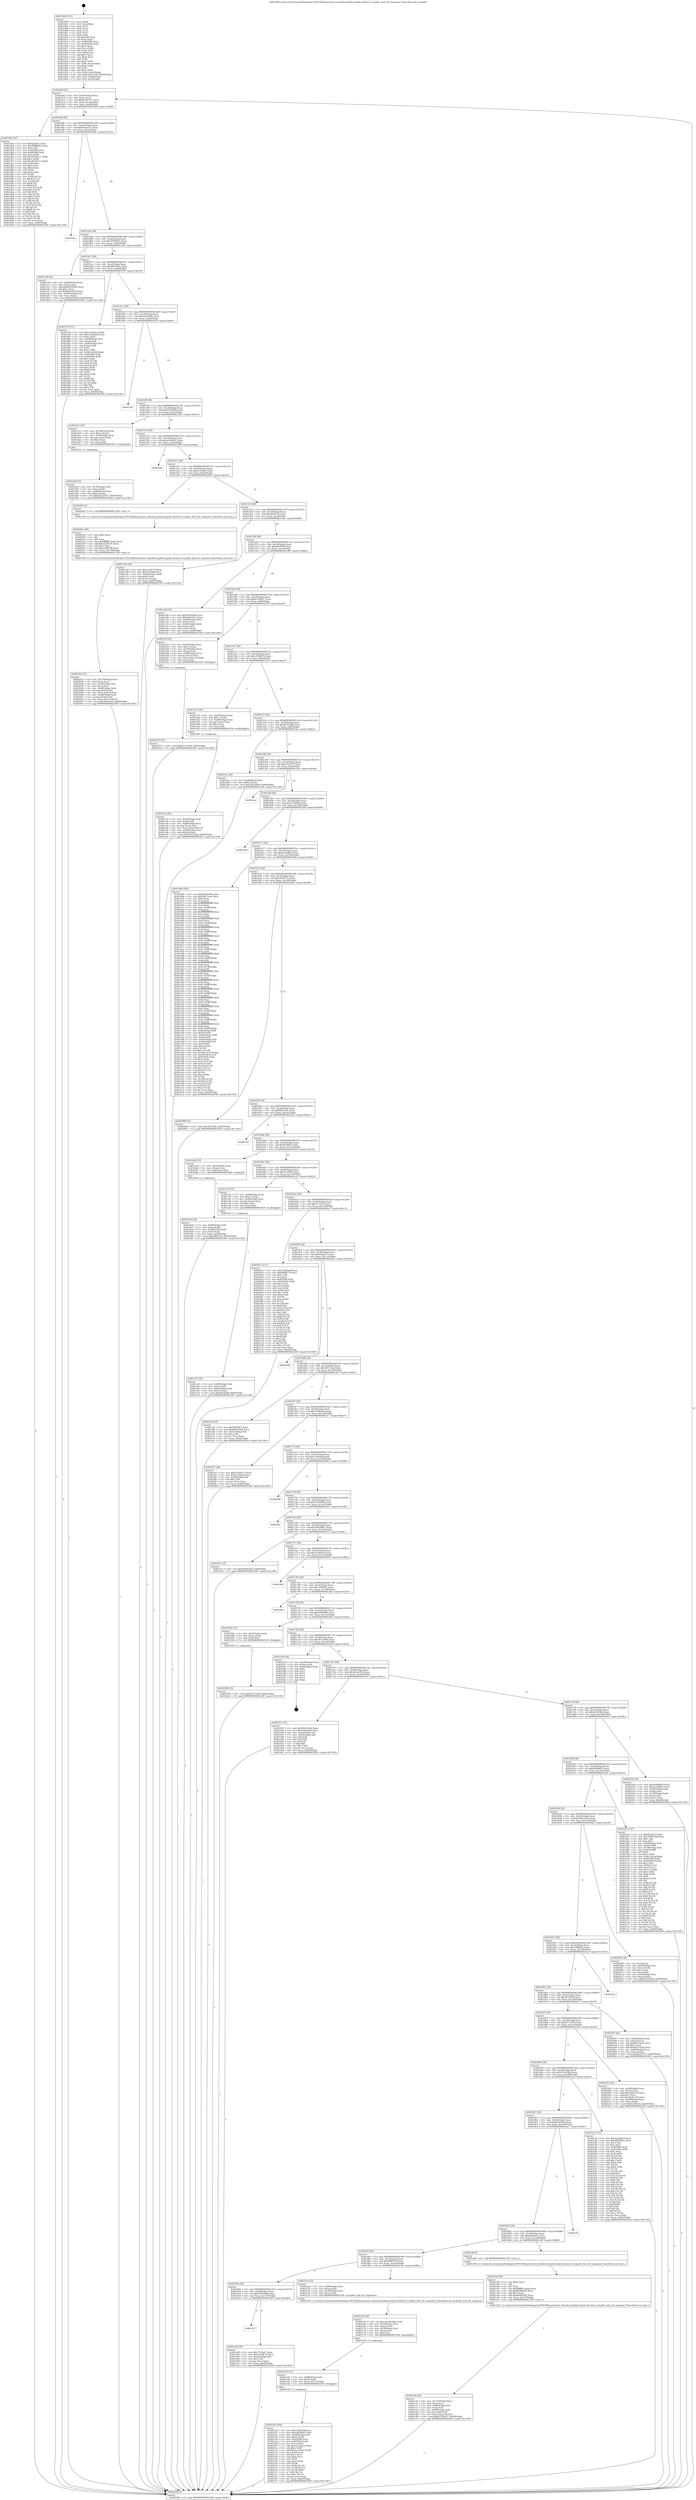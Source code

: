 digraph "0x401400" {
  label = "0x401400 (/mnt/c/Users/mathe/Desktop/tcc/POCII/binaries/extr_linuxfsecryptfsecryptfs_kernel.h_ecryptfs_wait_for_response_Final-ollvm.out::main(0))"
  labelloc = "t"
  node[shape=record]

  Entry [label="",width=0.3,height=0.3,shape=circle,fillcolor=black,style=filled]
  "0x40146f" [label="{
     0x40146f [32]\l
     | [instrs]\l
     &nbsp;&nbsp;0x40146f \<+6\>: mov -0xb0(%rbp),%eax\l
     &nbsp;&nbsp;0x401475 \<+2\>: mov %eax,%ecx\l
     &nbsp;&nbsp;0x401477 \<+6\>: sub $0x82a47477,%ecx\l
     &nbsp;&nbsp;0x40147d \<+6\>: mov %eax,-0xc4(%rbp)\l
     &nbsp;&nbsp;0x401483 \<+6\>: mov %ecx,-0xc8(%rbp)\l
     &nbsp;&nbsp;0x401489 \<+6\>: je 0000000000401d4f \<main+0x94f\>\l
  }"]
  "0x401d4f" [label="{
     0x401d4f [147]\l
     | [instrs]\l
     &nbsp;&nbsp;0x401d4f \<+5\>: mov $0xd2aa67c,%eax\l
     &nbsp;&nbsp;0x401d54 \<+5\>: mov $0x4f008603,%ecx\l
     &nbsp;&nbsp;0x401d59 \<+2\>: mov $0x1,%dl\l
     &nbsp;&nbsp;0x401d5b \<+7\>: mov 0x405060,%esi\l
     &nbsp;&nbsp;0x401d62 \<+7\>: mov 0x405064,%edi\l
     &nbsp;&nbsp;0x401d69 \<+3\>: mov %esi,%r8d\l
     &nbsp;&nbsp;0x401d6c \<+7\>: add $0x36209c11,%r8d\l
     &nbsp;&nbsp;0x401d73 \<+4\>: sub $0x1,%r8d\l
     &nbsp;&nbsp;0x401d77 \<+7\>: sub $0x36209c11,%r8d\l
     &nbsp;&nbsp;0x401d7e \<+4\>: imul %r8d,%esi\l
     &nbsp;&nbsp;0x401d82 \<+3\>: and $0x1,%esi\l
     &nbsp;&nbsp;0x401d85 \<+3\>: cmp $0x0,%esi\l
     &nbsp;&nbsp;0x401d88 \<+4\>: sete %r9b\l
     &nbsp;&nbsp;0x401d8c \<+3\>: cmp $0xa,%edi\l
     &nbsp;&nbsp;0x401d8f \<+4\>: setl %r10b\l
     &nbsp;&nbsp;0x401d93 \<+3\>: mov %r9b,%r11b\l
     &nbsp;&nbsp;0x401d96 \<+4\>: xor $0xff,%r11b\l
     &nbsp;&nbsp;0x401d9a \<+3\>: mov %r10b,%bl\l
     &nbsp;&nbsp;0x401d9d \<+3\>: xor $0xff,%bl\l
     &nbsp;&nbsp;0x401da0 \<+3\>: xor $0x0,%dl\l
     &nbsp;&nbsp;0x401da3 \<+3\>: mov %r11b,%r14b\l
     &nbsp;&nbsp;0x401da6 \<+4\>: and $0x0,%r14b\l
     &nbsp;&nbsp;0x401daa \<+3\>: and %dl,%r9b\l
     &nbsp;&nbsp;0x401dad \<+3\>: mov %bl,%r15b\l
     &nbsp;&nbsp;0x401db0 \<+4\>: and $0x0,%r15b\l
     &nbsp;&nbsp;0x401db4 \<+3\>: and %dl,%r10b\l
     &nbsp;&nbsp;0x401db7 \<+3\>: or %r9b,%r14b\l
     &nbsp;&nbsp;0x401dba \<+3\>: or %r10b,%r15b\l
     &nbsp;&nbsp;0x401dbd \<+3\>: xor %r15b,%r14b\l
     &nbsp;&nbsp;0x401dc0 \<+3\>: or %bl,%r11b\l
     &nbsp;&nbsp;0x401dc3 \<+4\>: xor $0xff,%r11b\l
     &nbsp;&nbsp;0x401dc7 \<+3\>: or $0x0,%dl\l
     &nbsp;&nbsp;0x401dca \<+3\>: and %dl,%r11b\l
     &nbsp;&nbsp;0x401dcd \<+3\>: or %r11b,%r14b\l
     &nbsp;&nbsp;0x401dd0 \<+4\>: test $0x1,%r14b\l
     &nbsp;&nbsp;0x401dd4 \<+3\>: cmovne %ecx,%eax\l
     &nbsp;&nbsp;0x401dd7 \<+6\>: mov %eax,-0xb0(%rbp)\l
     &nbsp;&nbsp;0x401ddd \<+5\>: jmp 0000000000402500 \<main+0x1100\>\l
  }"]
  "0x40148f" [label="{
     0x40148f [28]\l
     | [instrs]\l
     &nbsp;&nbsp;0x40148f \<+5\>: jmp 0000000000401494 \<main+0x94\>\l
     &nbsp;&nbsp;0x401494 \<+6\>: mov -0xc4(%rbp),%eax\l
     &nbsp;&nbsp;0x40149a \<+5\>: sub $0x85aaab27,%eax\l
     &nbsp;&nbsp;0x40149f \<+6\>: mov %eax,-0xcc(%rbp)\l
     &nbsp;&nbsp;0x4014a5 \<+6\>: je 0000000000401b4c \<main+0x74c\>\l
  }"]
  Exit [label="",width=0.3,height=0.3,shape=circle,fillcolor=black,style=filled,peripheries=2]
  "0x401b4c" [label="{
     0x401b4c\l
  }", style=dashed]
  "0x4014ab" [label="{
     0x4014ab [28]\l
     | [instrs]\l
     &nbsp;&nbsp;0x4014ab \<+5\>: jmp 00000000004014b0 \<main+0xb0\>\l
     &nbsp;&nbsp;0x4014b0 \<+6\>: mov -0xc4(%rbp),%eax\l
     &nbsp;&nbsp;0x4014b6 \<+5\>: sub $0x87959457,%eax\l
     &nbsp;&nbsp;0x4014bb \<+6\>: mov %eax,-0xd0(%rbp)\l
     &nbsp;&nbsp;0x4014c1 \<+6\>: je 0000000000401ce8 \<main+0x8e8\>\l
  }"]
  "0x40229b" [label="{
     0x40229b [15]\l
     | [instrs]\l
     &nbsp;&nbsp;0x40229b \<+10\>: movl $0xdd751dd6,-0xb0(%rbp)\l
     &nbsp;&nbsp;0x4022a5 \<+5\>: jmp 0000000000402500 \<main+0x1100\>\l
  }"]
  "0x401ce8" [label="{
     0x401ce8 [42]\l
     | [instrs]\l
     &nbsp;&nbsp;0x401ce8 \<+4\>: mov -0x80(%rbp),%rax\l
     &nbsp;&nbsp;0x401cec \<+2\>: mov (%rax),%ecx\l
     &nbsp;&nbsp;0x401cee \<+6\>: add $0xb8195832,%ecx\l
     &nbsp;&nbsp;0x401cf4 \<+3\>: add $0x1,%ecx\l
     &nbsp;&nbsp;0x401cf7 \<+6\>: sub $0xb8195832,%ecx\l
     &nbsp;&nbsp;0x401cfd \<+4\>: mov -0x80(%rbp),%rax\l
     &nbsp;&nbsp;0x401d01 \<+2\>: mov %ecx,(%rax)\l
     &nbsp;&nbsp;0x401d03 \<+10\>: movl $0xb4f3450f,-0xb0(%rbp)\l
     &nbsp;&nbsp;0x401d0d \<+5\>: jmp 0000000000402500 \<main+0x1100\>\l
  }"]
  "0x4014c7" [label="{
     0x4014c7 [28]\l
     | [instrs]\l
     &nbsp;&nbsp;0x4014c7 \<+5\>: jmp 00000000004014cc \<main+0xcc\>\l
     &nbsp;&nbsp;0x4014cc \<+6\>: mov -0xc4(%rbp),%eax\l
     &nbsp;&nbsp;0x4014d2 \<+5\>: sub $0x8807843c,%eax\l
     &nbsp;&nbsp;0x4014d7 \<+6\>: mov %eax,-0xd4(%rbp)\l
     &nbsp;&nbsp;0x4014dd \<+6\>: je 0000000000401f78 \<main+0xb78\>\l
  }"]
  "0x402253" [label="{
     0x402253 [15]\l
     | [instrs]\l
     &nbsp;&nbsp;0x402253 \<+10\>: movl $0x6571e190,-0xb0(%rbp)\l
     &nbsp;&nbsp;0x40225d \<+5\>: jmp 0000000000402500 \<main+0x1100\>\l
  }"]
  "0x401f78" [label="{
     0x401f78 [111]\l
     | [instrs]\l
     &nbsp;&nbsp;0x401f78 \<+5\>: mov $0x1ac0e6e3,%eax\l
     &nbsp;&nbsp;0x401f7d \<+5\>: mov $0x129da0e9,%ecx\l
     &nbsp;&nbsp;0x401f82 \<+2\>: xor %edx,%edx\l
     &nbsp;&nbsp;0x401f84 \<+4\>: mov -0x58(%rbp),%rsi\l
     &nbsp;&nbsp;0x401f88 \<+2\>: mov (%rsi),%edi\l
     &nbsp;&nbsp;0x401f8a \<+4\>: mov -0x60(%rbp),%rsi\l
     &nbsp;&nbsp;0x401f8e \<+2\>: cmp (%rsi),%edi\l
     &nbsp;&nbsp;0x401f90 \<+4\>: setl %r8b\l
     &nbsp;&nbsp;0x401f94 \<+4\>: and $0x1,%r8b\l
     &nbsp;&nbsp;0x401f98 \<+4\>: mov %r8b,-0x29(%rbp)\l
     &nbsp;&nbsp;0x401f9c \<+7\>: mov 0x405060,%edi\l
     &nbsp;&nbsp;0x401fa3 \<+8\>: mov 0x405064,%r9d\l
     &nbsp;&nbsp;0x401fab \<+3\>: sub $0x1,%edx\l
     &nbsp;&nbsp;0x401fae \<+3\>: mov %edi,%r10d\l
     &nbsp;&nbsp;0x401fb1 \<+3\>: add %edx,%r10d\l
     &nbsp;&nbsp;0x401fb4 \<+4\>: imul %r10d,%edi\l
     &nbsp;&nbsp;0x401fb8 \<+3\>: and $0x1,%edi\l
     &nbsp;&nbsp;0x401fbb \<+3\>: cmp $0x0,%edi\l
     &nbsp;&nbsp;0x401fbe \<+4\>: sete %r8b\l
     &nbsp;&nbsp;0x401fc2 \<+4\>: cmp $0xa,%r9d\l
     &nbsp;&nbsp;0x401fc6 \<+4\>: setl %r11b\l
     &nbsp;&nbsp;0x401fca \<+3\>: mov %r8b,%bl\l
     &nbsp;&nbsp;0x401fcd \<+3\>: and %r11b,%bl\l
     &nbsp;&nbsp;0x401fd0 \<+3\>: xor %r11b,%r8b\l
     &nbsp;&nbsp;0x401fd3 \<+3\>: or %r8b,%bl\l
     &nbsp;&nbsp;0x401fd6 \<+3\>: test $0x1,%bl\l
     &nbsp;&nbsp;0x401fd9 \<+3\>: cmovne %ecx,%eax\l
     &nbsp;&nbsp;0x401fdc \<+6\>: mov %eax,-0xb0(%rbp)\l
     &nbsp;&nbsp;0x401fe2 \<+5\>: jmp 0000000000402500 \<main+0x1100\>\l
  }"]
  "0x4014e3" [label="{
     0x4014e3 [28]\l
     | [instrs]\l
     &nbsp;&nbsp;0x4014e3 \<+5\>: jmp 00000000004014e8 \<main+0xe8\>\l
     &nbsp;&nbsp;0x4014e8 \<+6\>: mov -0xc4(%rbp),%eax\l
     &nbsp;&nbsp;0x4014ee \<+5\>: sub $0x90e81946,%eax\l
     &nbsp;&nbsp;0x4014f3 \<+6\>: mov %eax,-0xd8(%rbp)\l
     &nbsp;&nbsp;0x4014f9 \<+6\>: je 00000000004023e0 \<main+0xfe0\>\l
  }"]
  "0x402192" [label="{
     0x402192 [106]\l
     | [instrs]\l
     &nbsp;&nbsp;0x402192 \<+5\>: mov $0x13485a0f,%eax\l
     &nbsp;&nbsp;0x402197 \<+5\>: mov $0x18430807,%esi\l
     &nbsp;&nbsp;0x40219c \<+4\>: mov -0x48(%rbp),%rdi\l
     &nbsp;&nbsp;0x4021a0 \<+6\>: movl $0x0,(%rdi)\l
     &nbsp;&nbsp;0x4021a6 \<+7\>: mov 0x405060,%ecx\l
     &nbsp;&nbsp;0x4021ad \<+7\>: mov 0x405064,%edx\l
     &nbsp;&nbsp;0x4021b4 \<+3\>: mov %ecx,%r8d\l
     &nbsp;&nbsp;0x4021b7 \<+7\>: sub $0x3a114ec0,%r8d\l
     &nbsp;&nbsp;0x4021be \<+4\>: sub $0x1,%r8d\l
     &nbsp;&nbsp;0x4021c2 \<+7\>: add $0x3a114ec0,%r8d\l
     &nbsp;&nbsp;0x4021c9 \<+4\>: imul %r8d,%ecx\l
     &nbsp;&nbsp;0x4021cd \<+3\>: and $0x1,%ecx\l
     &nbsp;&nbsp;0x4021d0 \<+3\>: cmp $0x0,%ecx\l
     &nbsp;&nbsp;0x4021d3 \<+4\>: sete %r9b\l
     &nbsp;&nbsp;0x4021d7 \<+3\>: cmp $0xa,%edx\l
     &nbsp;&nbsp;0x4021da \<+4\>: setl %r10b\l
     &nbsp;&nbsp;0x4021de \<+3\>: mov %r9b,%r11b\l
     &nbsp;&nbsp;0x4021e1 \<+3\>: and %r10b,%r11b\l
     &nbsp;&nbsp;0x4021e4 \<+3\>: xor %r10b,%r9b\l
     &nbsp;&nbsp;0x4021e7 \<+3\>: or %r9b,%r11b\l
     &nbsp;&nbsp;0x4021ea \<+4\>: test $0x1,%r11b\l
     &nbsp;&nbsp;0x4021ee \<+3\>: cmovne %esi,%eax\l
     &nbsp;&nbsp;0x4021f1 \<+6\>: mov %eax,-0xb0(%rbp)\l
     &nbsp;&nbsp;0x4021f7 \<+5\>: jmp 0000000000402500 \<main+0x1100\>\l
  }"]
  "0x4023e0" [label="{
     0x4023e0\l
  }", style=dashed]
  "0x4014ff" [label="{
     0x4014ff [28]\l
     | [instrs]\l
     &nbsp;&nbsp;0x4014ff \<+5\>: jmp 0000000000401504 \<main+0x104\>\l
     &nbsp;&nbsp;0x401504 \<+6\>: mov -0xc4(%rbp),%eax\l
     &nbsp;&nbsp;0x40150a \<+5\>: sub $0x95595f44,%eax\l
     &nbsp;&nbsp;0x40150f \<+6\>: mov %eax,-0xdc(%rbp)\l
     &nbsp;&nbsp;0x401515 \<+6\>: je 0000000000401d12 \<main+0x912\>\l
  }"]
  "0x40217d" [label="{
     0x40217d [21]\l
     | [instrs]\l
     &nbsp;&nbsp;0x40217d \<+7\>: mov -0x88(%rbp),%rdi\l
     &nbsp;&nbsp;0x402184 \<+3\>: mov (%rdi),%rdi\l
     &nbsp;&nbsp;0x402187 \<+6\>: mov %eax,-0x17c(%rbp)\l
     &nbsp;&nbsp;0x40218d \<+5\>: call 0000000000401030 \<free@plt\>\l
     | [calls]\l
     &nbsp;&nbsp;0x401030 \{1\} (unknown)\l
  }"]
  "0x401d12" [label="{
     0x401d12 [29]\l
     | [instrs]\l
     &nbsp;&nbsp;0x401d12 \<+4\>: mov -0x78(%rbp),%rax\l
     &nbsp;&nbsp;0x401d16 \<+6\>: movl $0x1,(%rax)\l
     &nbsp;&nbsp;0x401d1c \<+4\>: mov -0x78(%rbp),%rax\l
     &nbsp;&nbsp;0x401d20 \<+3\>: movslq (%rax),%rax\l
     &nbsp;&nbsp;0x401d23 \<+4\>: shl $0x3,%rax\l
     &nbsp;&nbsp;0x401d27 \<+3\>: mov %rax,%rdi\l
     &nbsp;&nbsp;0x401d2a \<+5\>: call 0000000000401050 \<malloc@plt\>\l
     | [calls]\l
     &nbsp;&nbsp;0x401050 \{1\} (unknown)\l
  }"]
  "0x40151b" [label="{
     0x40151b [28]\l
     | [instrs]\l
     &nbsp;&nbsp;0x40151b \<+5\>: jmp 0000000000401520 \<main+0x120\>\l
     &nbsp;&nbsp;0x401520 \<+6\>: mov -0xc4(%rbp),%eax\l
     &nbsp;&nbsp;0x401526 \<+5\>: sub $0xa041b647,%eax\l
     &nbsp;&nbsp;0x40152b \<+6\>: mov %eax,-0xe0(%rbp)\l
     &nbsp;&nbsp;0x401531 \<+6\>: je 000000000040239d \<main+0xf9d\>\l
  }"]
  "0x402160" [label="{
     0x402160 [29]\l
     | [instrs]\l
     &nbsp;&nbsp;0x402160 \<+10\>: movabs $0x4030b6,%rdi\l
     &nbsp;&nbsp;0x40216a \<+4\>: mov -0x50(%rbp),%rsi\l
     &nbsp;&nbsp;0x40216e \<+2\>: mov %eax,(%rsi)\l
     &nbsp;&nbsp;0x402170 \<+4\>: mov -0x50(%rbp),%rsi\l
     &nbsp;&nbsp;0x402174 \<+2\>: mov (%rsi),%esi\l
     &nbsp;&nbsp;0x402176 \<+2\>: mov $0x0,%al\l
     &nbsp;&nbsp;0x402178 \<+5\>: call 0000000000401040 \<printf@plt\>\l
     | [calls]\l
     &nbsp;&nbsp;0x401040 \{1\} (unknown)\l
  }"]
  "0x40239d" [label="{
     0x40239d\l
  }", style=dashed]
  "0x401537" [label="{
     0x401537 [28]\l
     | [instrs]\l
     &nbsp;&nbsp;0x401537 \<+5\>: jmp 000000000040153c \<main+0x13c\>\l
     &nbsp;&nbsp;0x40153c \<+6\>: mov -0xc4(%rbp),%eax\l
     &nbsp;&nbsp;0x401542 \<+5\>: sub $0xa27bfa8a,%eax\l
     &nbsp;&nbsp;0x401547 \<+6\>: mov %eax,-0xe4(%rbp)\l
     &nbsp;&nbsp;0x40154d \<+6\>: je 0000000000402005 \<main+0xc05\>\l
  }"]
  "0x402032" [label="{
     0x402032 [52]\l
     | [instrs]\l
     &nbsp;&nbsp;0x402032 \<+6\>: mov -0x178(%rbp),%ecx\l
     &nbsp;&nbsp;0x402038 \<+3\>: imul %eax,%ecx\l
     &nbsp;&nbsp;0x40203b \<+4\>: mov -0x70(%rbp),%rsi\l
     &nbsp;&nbsp;0x40203f \<+3\>: mov (%rsi),%rsi\l
     &nbsp;&nbsp;0x402042 \<+4\>: mov -0x68(%rbp),%rdi\l
     &nbsp;&nbsp;0x402046 \<+3\>: movslq (%rdi),%rdi\l
     &nbsp;&nbsp;0x402049 \<+4\>: mov (%rsi,%rdi,8),%rsi\l
     &nbsp;&nbsp;0x40204d \<+4\>: mov -0x58(%rbp),%rdi\l
     &nbsp;&nbsp;0x402051 \<+3\>: movslq (%rdi),%rdi\l
     &nbsp;&nbsp;0x402054 \<+3\>: mov %ecx,(%rsi,%rdi,4)\l
     &nbsp;&nbsp;0x402057 \<+10\>: movl $0x58bcda32,-0xb0(%rbp)\l
     &nbsp;&nbsp;0x402061 \<+5\>: jmp 0000000000402500 \<main+0x1100\>\l
  }"]
  "0x402005" [label="{
     0x402005 [5]\l
     | [instrs]\l
     &nbsp;&nbsp;0x402005 \<+5\>: call 0000000000401160 \<next_i\>\l
     | [calls]\l
     &nbsp;&nbsp;0x401160 \{1\} (/mnt/c/Users/mathe/Desktop/tcc/POCII/binaries/extr_linuxfsecryptfsecryptfs_kernel.h_ecryptfs_wait_for_response_Final-ollvm.out::next_i)\l
  }"]
  "0x401553" [label="{
     0x401553 [28]\l
     | [instrs]\l
     &nbsp;&nbsp;0x401553 \<+5\>: jmp 0000000000401558 \<main+0x158\>\l
     &nbsp;&nbsp;0x401558 \<+6\>: mov -0xc4(%rbp),%eax\l
     &nbsp;&nbsp;0x40155e \<+5\>: sub $0xaf4067c6,%eax\l
     &nbsp;&nbsp;0x401563 \<+6\>: mov %eax,-0xe8(%rbp)\l
     &nbsp;&nbsp;0x401569 \<+6\>: je 0000000000401c04 \<main+0x804\>\l
  }"]
  "0x40200a" [label="{
     0x40200a [40]\l
     | [instrs]\l
     &nbsp;&nbsp;0x40200a \<+5\>: mov $0x2,%ecx\l
     &nbsp;&nbsp;0x40200f \<+1\>: cltd\l
     &nbsp;&nbsp;0x402010 \<+2\>: idiv %ecx\l
     &nbsp;&nbsp;0x402012 \<+6\>: imul $0xfffffffe,%edx,%ecx\l
     &nbsp;&nbsp;0x402018 \<+6\>: add $0x2e24f158,%ecx\l
     &nbsp;&nbsp;0x40201e \<+3\>: add $0x1,%ecx\l
     &nbsp;&nbsp;0x402021 \<+6\>: sub $0x2e24f158,%ecx\l
     &nbsp;&nbsp;0x402027 \<+6\>: mov %ecx,-0x178(%rbp)\l
     &nbsp;&nbsp;0x40202d \<+5\>: call 0000000000401160 \<next_i\>\l
     | [calls]\l
     &nbsp;&nbsp;0x401160 \{1\} (/mnt/c/Users/mathe/Desktop/tcc/POCII/binaries/extr_linuxfsecryptfsecryptfs_kernel.h_ecryptfs_wait_for_response_Final-ollvm.out::next_i)\l
  }"]
  "0x401c04" [label="{
     0x401c04 [30]\l
     | [instrs]\l
     &nbsp;&nbsp;0x401c04 \<+5\>: mov $0xe3c9a77f,%eax\l
     &nbsp;&nbsp;0x401c09 \<+5\>: mov $0x55a3869,%ecx\l
     &nbsp;&nbsp;0x401c0e \<+3\>: mov -0x30(%rbp),%edx\l
     &nbsp;&nbsp;0x401c11 \<+3\>: cmp $0x0,%edx\l
     &nbsp;&nbsp;0x401c14 \<+3\>: cmove %ecx,%eax\l
     &nbsp;&nbsp;0x401c17 \<+6\>: mov %eax,-0xb0(%rbp)\l
     &nbsp;&nbsp;0x401c1d \<+5\>: jmp 0000000000402500 \<main+0x1100\>\l
  }"]
  "0x40156f" [label="{
     0x40156f [28]\l
     | [instrs]\l
     &nbsp;&nbsp;0x40156f \<+5\>: jmp 0000000000401574 \<main+0x174\>\l
     &nbsp;&nbsp;0x401574 \<+6\>: mov -0xc4(%rbp),%eax\l
     &nbsp;&nbsp;0x40157a \<+5\>: sub $0xb4f3450f,%eax\l
     &nbsp;&nbsp;0x40157f \<+6\>: mov %eax,-0xec(%rbp)\l
     &nbsp;&nbsp;0x401585 \<+6\>: je 0000000000401c68 \<main+0x868\>\l
  }"]
  "0x401ec4" [label="{
     0x401ec4 [43]\l
     | [instrs]\l
     &nbsp;&nbsp;0x401ec4 \<+4\>: mov -0x70(%rbp),%rdi\l
     &nbsp;&nbsp;0x401ec8 \<+3\>: mov (%rdi),%rdi\l
     &nbsp;&nbsp;0x401ecb \<+4\>: mov -0x68(%rbp),%rcx\l
     &nbsp;&nbsp;0x401ecf \<+3\>: movslq (%rcx),%rcx\l
     &nbsp;&nbsp;0x401ed2 \<+4\>: mov %rax,(%rdi,%rcx,8)\l
     &nbsp;&nbsp;0x401ed6 \<+4\>: mov -0x58(%rbp),%rax\l
     &nbsp;&nbsp;0x401eda \<+6\>: movl $0x0,(%rax)\l
     &nbsp;&nbsp;0x401ee0 \<+10\>: movl $0x67b145bd,-0xb0(%rbp)\l
     &nbsp;&nbsp;0x401eea \<+5\>: jmp 0000000000402500 \<main+0x1100\>\l
  }"]
  "0x401c68" [label="{
     0x401c68 [39]\l
     | [instrs]\l
     &nbsp;&nbsp;0x401c68 \<+5\>: mov $0x95595f44,%eax\l
     &nbsp;&nbsp;0x401c6d \<+5\>: mov $0x6a841d11,%ecx\l
     &nbsp;&nbsp;0x401c72 \<+4\>: mov -0x80(%rbp),%rdx\l
     &nbsp;&nbsp;0x401c76 \<+2\>: mov (%rdx),%esi\l
     &nbsp;&nbsp;0x401c78 \<+7\>: mov -0x90(%rbp),%rdx\l
     &nbsp;&nbsp;0x401c7f \<+2\>: cmp (%rdx),%esi\l
     &nbsp;&nbsp;0x401c81 \<+3\>: cmovl %ecx,%eax\l
     &nbsp;&nbsp;0x401c84 \<+6\>: mov %eax,-0xb0(%rbp)\l
     &nbsp;&nbsp;0x401c8a \<+5\>: jmp 0000000000402500 \<main+0x1100\>\l
  }"]
  "0x40158b" [label="{
     0x40158b [28]\l
     | [instrs]\l
     &nbsp;&nbsp;0x40158b \<+5\>: jmp 0000000000401590 \<main+0x190\>\l
     &nbsp;&nbsp;0x401590 \<+6\>: mov -0xc4(%rbp),%eax\l
     &nbsp;&nbsp;0x401596 \<+5\>: sub $0xbe3366b7,%eax\l
     &nbsp;&nbsp;0x40159b \<+6\>: mov %eax,-0xf0(%rbp)\l
     &nbsp;&nbsp;0x4015a1 \<+6\>: je 000000000040222f \<main+0xe2f\>\l
  }"]
  "0x401927" [label="{
     0x401927\l
  }", style=dashed]
  "0x40222f" [label="{
     0x40222f [36]\l
     | [instrs]\l
     &nbsp;&nbsp;0x40222f \<+4\>: mov -0x40(%rbp),%rax\l
     &nbsp;&nbsp;0x402233 \<+6\>: movl $0x1,(%rax)\l
     &nbsp;&nbsp;0x402239 \<+4\>: mov -0x70(%rbp),%rax\l
     &nbsp;&nbsp;0x40223d \<+3\>: mov (%rax),%rax\l
     &nbsp;&nbsp;0x402240 \<+4\>: mov -0x48(%rbp),%rcx\l
     &nbsp;&nbsp;0x402244 \<+3\>: movslq (%rcx),%rcx\l
     &nbsp;&nbsp;0x402247 \<+4\>: mov (%rax,%rcx,8),%rax\l
     &nbsp;&nbsp;0x40224b \<+3\>: mov %rax,%rdi\l
     &nbsp;&nbsp;0x40224e \<+5\>: call 0000000000401030 \<free@plt\>\l
     | [calls]\l
     &nbsp;&nbsp;0x401030 \{1\} (unknown)\l
  }"]
  "0x4015a7" [label="{
     0x4015a7 [28]\l
     | [instrs]\l
     &nbsp;&nbsp;0x4015a7 \<+5\>: jmp 00000000004015ac \<main+0x1ac\>\l
     &nbsp;&nbsp;0x4015ac \<+6\>: mov -0xc4(%rbp),%eax\l
     &nbsp;&nbsp;0x4015b2 \<+5\>: sub $0xc4708e79,%eax\l
     &nbsp;&nbsp;0x4015b7 \<+6\>: mov %eax,-0xf4(%rbp)\l
     &nbsp;&nbsp;0x4015bd \<+6\>: je 0000000000401ea7 \<main+0xaa7\>\l
  }"]
  "0x401e89" [label="{
     0x401e89 [30]\l
     | [instrs]\l
     &nbsp;&nbsp;0x401e89 \<+5\>: mov $0x7513aa7,%eax\l
     &nbsp;&nbsp;0x401e8e \<+5\>: mov $0xc4708e79,%ecx\l
     &nbsp;&nbsp;0x401e93 \<+3\>: mov -0x2a(%rbp),%dl\l
     &nbsp;&nbsp;0x401e96 \<+3\>: test $0x1,%dl\l
     &nbsp;&nbsp;0x401e99 \<+3\>: cmovne %ecx,%eax\l
     &nbsp;&nbsp;0x401e9c \<+6\>: mov %eax,-0xb0(%rbp)\l
     &nbsp;&nbsp;0x401ea2 \<+5\>: jmp 0000000000402500 \<main+0x1100\>\l
  }"]
  "0x401ea7" [label="{
     0x401ea7 [29]\l
     | [instrs]\l
     &nbsp;&nbsp;0x401ea7 \<+4\>: mov -0x60(%rbp),%rax\l
     &nbsp;&nbsp;0x401eab \<+6\>: movl $0x1,(%rax)\l
     &nbsp;&nbsp;0x401eb1 \<+4\>: mov -0x60(%rbp),%rax\l
     &nbsp;&nbsp;0x401eb5 \<+3\>: movslq (%rax),%rax\l
     &nbsp;&nbsp;0x401eb8 \<+4\>: shl $0x2,%rax\l
     &nbsp;&nbsp;0x401ebc \<+3\>: mov %rax,%rdi\l
     &nbsp;&nbsp;0x401ebf \<+5\>: call 0000000000401050 \<malloc@plt\>\l
     | [calls]\l
     &nbsp;&nbsp;0x401050 \{1\} (unknown)\l
  }"]
  "0x4015c3" [label="{
     0x4015c3 [28]\l
     | [instrs]\l
     &nbsp;&nbsp;0x4015c3 \<+5\>: jmp 00000000004015c8 \<main+0x1c8\>\l
     &nbsp;&nbsp;0x4015c8 \<+6\>: mov -0xc4(%rbp),%eax\l
     &nbsp;&nbsp;0x4015ce \<+5\>: sub $0xdd751dd6,%eax\l
     &nbsp;&nbsp;0x4015d3 \<+6\>: mov %eax,-0xf8(%rbp)\l
     &nbsp;&nbsp;0x4015d9 \<+6\>: je 00000000004023ac \<main+0xfac\>\l
  }"]
  "0x40190b" [label="{
     0x40190b [28]\l
     | [instrs]\l
     &nbsp;&nbsp;0x40190b \<+5\>: jmp 0000000000401910 \<main+0x510\>\l
     &nbsp;&nbsp;0x401910 \<+6\>: mov -0xc4(%rbp),%eax\l
     &nbsp;&nbsp;0x401916 \<+5\>: sub $0x7494780b,%eax\l
     &nbsp;&nbsp;0x40191b \<+6\>: mov %eax,-0x170(%rbp)\l
     &nbsp;&nbsp;0x401921 \<+6\>: je 0000000000401e89 \<main+0xa89\>\l
  }"]
  "0x4023ac" [label="{
     0x4023ac [28]\l
     | [instrs]\l
     &nbsp;&nbsp;0x4023ac \<+7\>: mov -0xa8(%rbp),%rax\l
     &nbsp;&nbsp;0x4023b3 \<+6\>: movl $0x0,(%rax)\l
     &nbsp;&nbsp;0x4023b9 \<+10\>: movl $0x3951e690,-0xb0(%rbp)\l
     &nbsp;&nbsp;0x4023c3 \<+5\>: jmp 0000000000402500 \<main+0x1100\>\l
  }"]
  "0x4015df" [label="{
     0x4015df [28]\l
     | [instrs]\l
     &nbsp;&nbsp;0x4015df \<+5\>: jmp 00000000004015e4 \<main+0x1e4\>\l
     &nbsp;&nbsp;0x4015e4 \<+6\>: mov -0xc4(%rbp),%eax\l
     &nbsp;&nbsp;0x4015ea \<+5\>: sub $0xe3c9a77f,%eax\l
     &nbsp;&nbsp;0x4015ef \<+6\>: mov %eax,-0xfc(%rbp)\l
     &nbsp;&nbsp;0x4015f5 \<+6\>: je 00000000004022aa \<main+0xeaa\>\l
  }"]
  "0x40214a" [label="{
     0x40214a [22]\l
     | [instrs]\l
     &nbsp;&nbsp;0x40214a \<+7\>: mov -0x88(%rbp),%rax\l
     &nbsp;&nbsp;0x402151 \<+3\>: mov (%rax),%rdi\l
     &nbsp;&nbsp;0x402154 \<+4\>: mov -0x70(%rbp),%rax\l
     &nbsp;&nbsp;0x402158 \<+3\>: mov (%rax),%rsi\l
     &nbsp;&nbsp;0x40215b \<+5\>: call 0000000000401240 \<ecryptfs_wait_for_response\>\l
     | [calls]\l
     &nbsp;&nbsp;0x401240 \{1\} (/mnt/c/Users/mathe/Desktop/tcc/POCII/binaries/extr_linuxfsecryptfsecryptfs_kernel.h_ecryptfs_wait_for_response_Final-ollvm.out::ecryptfs_wait_for_response)\l
  }"]
  "0x4022aa" [label="{
     0x4022aa\l
  }", style=dashed]
  "0x4015fb" [label="{
     0x4015fb [28]\l
     | [instrs]\l
     &nbsp;&nbsp;0x4015fb \<+5\>: jmp 0000000000401600 \<main+0x200\>\l
     &nbsp;&nbsp;0x401600 \<+6\>: mov -0xc4(%rbp),%eax\l
     &nbsp;&nbsp;0x401606 \<+5\>: sub $0xe74d9fda,%eax\l
     &nbsp;&nbsp;0x40160b \<+6\>: mov %eax,-0x100(%rbp)\l
     &nbsp;&nbsp;0x401611 \<+6\>: je 00000000004022b9 \<main+0xeb9\>\l
  }"]
  "0x401d2f" [label="{
     0x401d2f [32]\l
     | [instrs]\l
     &nbsp;&nbsp;0x401d2f \<+4\>: mov -0x70(%rbp),%rdi\l
     &nbsp;&nbsp;0x401d33 \<+3\>: mov %rax,(%rdi)\l
     &nbsp;&nbsp;0x401d36 \<+4\>: mov -0x68(%rbp),%rax\l
     &nbsp;&nbsp;0x401d3a \<+6\>: movl $0x0,(%rax)\l
     &nbsp;&nbsp;0x401d40 \<+10\>: movl $0x82a47477,-0xb0(%rbp)\l
     &nbsp;&nbsp;0x401d4a \<+5\>: jmp 0000000000402500 \<main+0x1100\>\l
  }"]
  "0x4022b9" [label="{
     0x4022b9\l
  }", style=dashed]
  "0x401617" [label="{
     0x401617 [28]\l
     | [instrs]\l
     &nbsp;&nbsp;0x401617 \<+5\>: jmp 000000000040161c \<main+0x21c\>\l
     &nbsp;&nbsp;0x40161c \<+6\>: mov -0xc4(%rbp),%eax\l
     &nbsp;&nbsp;0x401622 \<+5\>: sub $0xebe63d65,%eax\l
     &nbsp;&nbsp;0x401627 \<+6\>: mov %eax,-0x104(%rbp)\l
     &nbsp;&nbsp;0x40162d \<+6\>: je 0000000000401966 \<main+0x566\>\l
  }"]
  "0x401cbc" [label="{
     0x401cbc [44]\l
     | [instrs]\l
     &nbsp;&nbsp;0x401cbc \<+6\>: mov -0x174(%rbp),%ecx\l
     &nbsp;&nbsp;0x401cc2 \<+3\>: imul %eax,%ecx\l
     &nbsp;&nbsp;0x401cc5 \<+7\>: mov -0x88(%rbp),%rsi\l
     &nbsp;&nbsp;0x401ccc \<+3\>: mov (%rsi),%rsi\l
     &nbsp;&nbsp;0x401ccf \<+4\>: mov -0x80(%rbp),%rdi\l
     &nbsp;&nbsp;0x401cd3 \<+3\>: movslq (%rdi),%rdi\l
     &nbsp;&nbsp;0x401cd6 \<+3\>: mov %ecx,(%rsi,%rdi,4)\l
     &nbsp;&nbsp;0x401cd9 \<+10\>: movl $0x87959457,-0xb0(%rbp)\l
     &nbsp;&nbsp;0x401ce3 \<+5\>: jmp 0000000000402500 \<main+0x1100\>\l
  }"]
  "0x401966" [label="{
     0x401966 [365]\l
     | [instrs]\l
     &nbsp;&nbsp;0x401966 \<+5\>: mov $0x90e81946,%eax\l
     &nbsp;&nbsp;0x40196b \<+5\>: mov $0x10671ee4,%ecx\l
     &nbsp;&nbsp;0x401970 \<+2\>: xor %edx,%edx\l
     &nbsp;&nbsp;0x401972 \<+3\>: mov %rsp,%rsi\l
     &nbsp;&nbsp;0x401975 \<+4\>: add $0xfffffffffffffff0,%rsi\l
     &nbsp;&nbsp;0x401979 \<+3\>: mov %rsi,%rsp\l
     &nbsp;&nbsp;0x40197c \<+7\>: mov %rsi,-0xa8(%rbp)\l
     &nbsp;&nbsp;0x401983 \<+3\>: mov %rsp,%rsi\l
     &nbsp;&nbsp;0x401986 \<+4\>: add $0xfffffffffffffff0,%rsi\l
     &nbsp;&nbsp;0x40198a \<+3\>: mov %rsi,%rsp\l
     &nbsp;&nbsp;0x40198d \<+3\>: mov %rsp,%rdi\l
     &nbsp;&nbsp;0x401990 \<+4\>: add $0xfffffffffffffff0,%rdi\l
     &nbsp;&nbsp;0x401994 \<+3\>: mov %rdi,%rsp\l
     &nbsp;&nbsp;0x401997 \<+7\>: mov %rdi,-0xa0(%rbp)\l
     &nbsp;&nbsp;0x40199e \<+3\>: mov %rsp,%rdi\l
     &nbsp;&nbsp;0x4019a1 \<+4\>: add $0xfffffffffffffff0,%rdi\l
     &nbsp;&nbsp;0x4019a5 \<+3\>: mov %rdi,%rsp\l
     &nbsp;&nbsp;0x4019a8 \<+7\>: mov %rdi,-0x98(%rbp)\l
     &nbsp;&nbsp;0x4019af \<+3\>: mov %rsp,%rdi\l
     &nbsp;&nbsp;0x4019b2 \<+4\>: add $0xfffffffffffffff0,%rdi\l
     &nbsp;&nbsp;0x4019b6 \<+3\>: mov %rdi,%rsp\l
     &nbsp;&nbsp;0x4019b9 \<+7\>: mov %rdi,-0x90(%rbp)\l
     &nbsp;&nbsp;0x4019c0 \<+3\>: mov %rsp,%rdi\l
     &nbsp;&nbsp;0x4019c3 \<+4\>: add $0xfffffffffffffff0,%rdi\l
     &nbsp;&nbsp;0x4019c7 \<+3\>: mov %rdi,%rsp\l
     &nbsp;&nbsp;0x4019ca \<+7\>: mov %rdi,-0x88(%rbp)\l
     &nbsp;&nbsp;0x4019d1 \<+3\>: mov %rsp,%rdi\l
     &nbsp;&nbsp;0x4019d4 \<+4\>: add $0xfffffffffffffff0,%rdi\l
     &nbsp;&nbsp;0x4019d8 \<+3\>: mov %rdi,%rsp\l
     &nbsp;&nbsp;0x4019db \<+4\>: mov %rdi,-0x80(%rbp)\l
     &nbsp;&nbsp;0x4019df \<+3\>: mov %rsp,%rdi\l
     &nbsp;&nbsp;0x4019e2 \<+4\>: add $0xfffffffffffffff0,%rdi\l
     &nbsp;&nbsp;0x4019e6 \<+3\>: mov %rdi,%rsp\l
     &nbsp;&nbsp;0x4019e9 \<+4\>: mov %rdi,-0x78(%rbp)\l
     &nbsp;&nbsp;0x4019ed \<+3\>: mov %rsp,%rdi\l
     &nbsp;&nbsp;0x4019f0 \<+4\>: add $0xfffffffffffffff0,%rdi\l
     &nbsp;&nbsp;0x4019f4 \<+3\>: mov %rdi,%rsp\l
     &nbsp;&nbsp;0x4019f7 \<+4\>: mov %rdi,-0x70(%rbp)\l
     &nbsp;&nbsp;0x4019fb \<+3\>: mov %rsp,%rdi\l
     &nbsp;&nbsp;0x4019fe \<+4\>: add $0xfffffffffffffff0,%rdi\l
     &nbsp;&nbsp;0x401a02 \<+3\>: mov %rdi,%rsp\l
     &nbsp;&nbsp;0x401a05 \<+4\>: mov %rdi,-0x68(%rbp)\l
     &nbsp;&nbsp;0x401a09 \<+3\>: mov %rsp,%rdi\l
     &nbsp;&nbsp;0x401a0c \<+4\>: add $0xfffffffffffffff0,%rdi\l
     &nbsp;&nbsp;0x401a10 \<+3\>: mov %rdi,%rsp\l
     &nbsp;&nbsp;0x401a13 \<+4\>: mov %rdi,-0x60(%rbp)\l
     &nbsp;&nbsp;0x401a17 \<+3\>: mov %rsp,%rdi\l
     &nbsp;&nbsp;0x401a1a \<+4\>: add $0xfffffffffffffff0,%rdi\l
     &nbsp;&nbsp;0x401a1e \<+3\>: mov %rdi,%rsp\l
     &nbsp;&nbsp;0x401a21 \<+4\>: mov %rdi,-0x58(%rbp)\l
     &nbsp;&nbsp;0x401a25 \<+3\>: mov %rsp,%rdi\l
     &nbsp;&nbsp;0x401a28 \<+4\>: add $0xfffffffffffffff0,%rdi\l
     &nbsp;&nbsp;0x401a2c \<+3\>: mov %rdi,%rsp\l
     &nbsp;&nbsp;0x401a2f \<+4\>: mov %rdi,-0x50(%rbp)\l
     &nbsp;&nbsp;0x401a33 \<+3\>: mov %rsp,%rdi\l
     &nbsp;&nbsp;0x401a36 \<+4\>: add $0xfffffffffffffff0,%rdi\l
     &nbsp;&nbsp;0x401a3a \<+3\>: mov %rdi,%rsp\l
     &nbsp;&nbsp;0x401a3d \<+4\>: mov %rdi,-0x48(%rbp)\l
     &nbsp;&nbsp;0x401a41 \<+3\>: mov %rsp,%rdi\l
     &nbsp;&nbsp;0x401a44 \<+4\>: add $0xfffffffffffffff0,%rdi\l
     &nbsp;&nbsp;0x401a48 \<+3\>: mov %rdi,%rsp\l
     &nbsp;&nbsp;0x401a4b \<+4\>: mov %rdi,-0x40(%rbp)\l
     &nbsp;&nbsp;0x401a4f \<+7\>: mov -0xa8(%rbp),%rdi\l
     &nbsp;&nbsp;0x401a56 \<+6\>: movl $0x0,(%rdi)\l
     &nbsp;&nbsp;0x401a5c \<+7\>: mov -0xb4(%rbp),%r8d\l
     &nbsp;&nbsp;0x401a63 \<+3\>: mov %r8d,(%rsi)\l
     &nbsp;&nbsp;0x401a66 \<+7\>: mov -0xa0(%rbp),%rdi\l
     &nbsp;&nbsp;0x401a6d \<+7\>: mov -0xc0(%rbp),%r9\l
     &nbsp;&nbsp;0x401a74 \<+3\>: mov %r9,(%rdi)\l
     &nbsp;&nbsp;0x401a77 \<+3\>: cmpl $0x2,(%rsi)\l
     &nbsp;&nbsp;0x401a7a \<+4\>: setne %r10b\l
     &nbsp;&nbsp;0x401a7e \<+4\>: and $0x1,%r10b\l
     &nbsp;&nbsp;0x401a82 \<+4\>: mov %r10b,-0x31(%rbp)\l
     &nbsp;&nbsp;0x401a86 \<+8\>: mov 0x405060,%r11d\l
     &nbsp;&nbsp;0x401a8e \<+7\>: mov 0x405064,%ebx\l
     &nbsp;&nbsp;0x401a95 \<+3\>: sub $0x1,%edx\l
     &nbsp;&nbsp;0x401a98 \<+3\>: mov %r11d,%r14d\l
     &nbsp;&nbsp;0x401a9b \<+3\>: add %edx,%r14d\l
     &nbsp;&nbsp;0x401a9e \<+4\>: imul %r14d,%r11d\l
     &nbsp;&nbsp;0x401aa2 \<+4\>: and $0x1,%r11d\l
     &nbsp;&nbsp;0x401aa6 \<+4\>: cmp $0x0,%r11d\l
     &nbsp;&nbsp;0x401aaa \<+4\>: sete %r10b\l
     &nbsp;&nbsp;0x401aae \<+3\>: cmp $0xa,%ebx\l
     &nbsp;&nbsp;0x401ab1 \<+4\>: setl %r15b\l
     &nbsp;&nbsp;0x401ab5 \<+3\>: mov %r10b,%r12b\l
     &nbsp;&nbsp;0x401ab8 \<+3\>: and %r15b,%r12b\l
     &nbsp;&nbsp;0x401abb \<+3\>: xor %r15b,%r10b\l
     &nbsp;&nbsp;0x401abe \<+3\>: or %r10b,%r12b\l
     &nbsp;&nbsp;0x401ac1 \<+4\>: test $0x1,%r12b\l
     &nbsp;&nbsp;0x401ac5 \<+3\>: cmovne %ecx,%eax\l
     &nbsp;&nbsp;0x401ac8 \<+6\>: mov %eax,-0xb0(%rbp)\l
     &nbsp;&nbsp;0x401ace \<+5\>: jmp 0000000000402500 \<main+0x1100\>\l
  }"]
  "0x401633" [label="{
     0x401633 [28]\l
     | [instrs]\l
     &nbsp;&nbsp;0x401633 \<+5\>: jmp 0000000000401638 \<main+0x238\>\l
     &nbsp;&nbsp;0x401638 \<+6\>: mov -0xc4(%rbp),%eax\l
     &nbsp;&nbsp;0x40163e \<+5\>: sub $0xed7b8713,%eax\l
     &nbsp;&nbsp;0x401643 \<+6\>: mov %eax,-0x108(%rbp)\l
     &nbsp;&nbsp;0x401649 \<+6\>: je 0000000000402088 \<main+0xc88\>\l
  }"]
  "0x401c94" [label="{
     0x401c94 [40]\l
     | [instrs]\l
     &nbsp;&nbsp;0x401c94 \<+5\>: mov $0x2,%ecx\l
     &nbsp;&nbsp;0x401c99 \<+1\>: cltd\l
     &nbsp;&nbsp;0x401c9a \<+2\>: idiv %ecx\l
     &nbsp;&nbsp;0x401c9c \<+6\>: imul $0xfffffffe,%edx,%ecx\l
     &nbsp;&nbsp;0x401ca2 \<+6\>: sub $0x84584583,%ecx\l
     &nbsp;&nbsp;0x401ca8 \<+3\>: add $0x1,%ecx\l
     &nbsp;&nbsp;0x401cab \<+6\>: add $0x84584583,%ecx\l
     &nbsp;&nbsp;0x401cb1 \<+6\>: mov %ecx,-0x174(%rbp)\l
     &nbsp;&nbsp;0x401cb7 \<+5\>: call 0000000000401160 \<next_i\>\l
     | [calls]\l
     &nbsp;&nbsp;0x401160 \{1\} (/mnt/c/Users/mathe/Desktop/tcc/POCII/binaries/extr_linuxfsecryptfsecryptfs_kernel.h_ecryptfs_wait_for_response_Final-ollvm.out::next_i)\l
  }"]
  "0x402088" [label="{
     0x402088 [15]\l
     | [instrs]\l
     &nbsp;&nbsp;0x402088 \<+10\>: movl $0x5fc16ef0,-0xb0(%rbp)\l
     &nbsp;&nbsp;0x402092 \<+5\>: jmp 0000000000402500 \<main+0x1100\>\l
  }"]
  "0x40164f" [label="{
     0x40164f [28]\l
     | [instrs]\l
     &nbsp;&nbsp;0x40164f \<+5\>: jmp 0000000000401654 \<main+0x254\>\l
     &nbsp;&nbsp;0x401654 \<+6\>: mov -0xc4(%rbp),%eax\l
     &nbsp;&nbsp;0x40165a \<+5\>: sub $0xf954c7bc,%eax\l
     &nbsp;&nbsp;0x40165f \<+6\>: mov %eax,-0x10c(%rbp)\l
     &nbsp;&nbsp;0x401665 \<+6\>: je 0000000000402342 \<main+0xf42\>\l
  }"]
  "0x4018ef" [label="{
     0x4018ef [28]\l
     | [instrs]\l
     &nbsp;&nbsp;0x4018ef \<+5\>: jmp 00000000004018f4 \<main+0x4f4\>\l
     &nbsp;&nbsp;0x4018f4 \<+6\>: mov -0xc4(%rbp),%eax\l
     &nbsp;&nbsp;0x4018fa \<+5\>: sub $0x6f9f6579,%eax\l
     &nbsp;&nbsp;0x4018ff \<+6\>: mov %eax,-0x16c(%rbp)\l
     &nbsp;&nbsp;0x401905 \<+6\>: je 000000000040214a \<main+0xd4a\>\l
  }"]
  "0x402342" [label="{
     0x402342\l
  }", style=dashed]
  "0x40166b" [label="{
     0x40166b [28]\l
     | [instrs]\l
     &nbsp;&nbsp;0x40166b \<+5\>: jmp 0000000000401670 \<main+0x270\>\l
     &nbsp;&nbsp;0x401670 \<+6\>: mov -0xc4(%rbp),%eax\l
     &nbsp;&nbsp;0x401676 \<+5\>: sub $0x4930821,%eax\l
     &nbsp;&nbsp;0x40167b \<+6\>: mov %eax,-0x110(%rbp)\l
     &nbsp;&nbsp;0x401681 \<+6\>: je 0000000000401bcd \<main+0x7cd\>\l
  }"]
  "0x401c8f" [label="{
     0x401c8f [5]\l
     | [instrs]\l
     &nbsp;&nbsp;0x401c8f \<+5\>: call 0000000000401160 \<next_i\>\l
     | [calls]\l
     &nbsp;&nbsp;0x401160 \{1\} (/mnt/c/Users/mathe/Desktop/tcc/POCII/binaries/extr_linuxfsecryptfsecryptfs_kernel.h_ecryptfs_wait_for_response_Final-ollvm.out::next_i)\l
  }"]
  "0x401bcd" [label="{
     0x401bcd [19]\l
     | [instrs]\l
     &nbsp;&nbsp;0x401bcd \<+7\>: mov -0xa0(%rbp),%rax\l
     &nbsp;&nbsp;0x401bd4 \<+3\>: mov (%rax),%rax\l
     &nbsp;&nbsp;0x401bd7 \<+4\>: mov 0x8(%rax),%rdi\l
     &nbsp;&nbsp;0x401bdb \<+5\>: call 0000000000401060 \<atoi@plt\>\l
     | [calls]\l
     &nbsp;&nbsp;0x401060 \{1\} (unknown)\l
  }"]
  "0x401687" [label="{
     0x401687 [28]\l
     | [instrs]\l
     &nbsp;&nbsp;0x401687 \<+5\>: jmp 000000000040168c \<main+0x28c\>\l
     &nbsp;&nbsp;0x40168c \<+6\>: mov -0xc4(%rbp),%eax\l
     &nbsp;&nbsp;0x401692 \<+5\>: sub $0x55a3869,%eax\l
     &nbsp;&nbsp;0x401697 \<+6\>: mov %eax,-0x114(%rbp)\l
     &nbsp;&nbsp;0x40169d \<+6\>: je 0000000000401c22 \<main+0x822\>\l
  }"]
  "0x4018d3" [label="{
     0x4018d3 [28]\l
     | [instrs]\l
     &nbsp;&nbsp;0x4018d3 \<+5\>: jmp 00000000004018d8 \<main+0x4d8\>\l
     &nbsp;&nbsp;0x4018d8 \<+6\>: mov -0xc4(%rbp),%eax\l
     &nbsp;&nbsp;0x4018de \<+5\>: sub $0x6a841d11,%eax\l
     &nbsp;&nbsp;0x4018e3 \<+6\>: mov %eax,-0x168(%rbp)\l
     &nbsp;&nbsp;0x4018e9 \<+6\>: je 0000000000401c8f \<main+0x88f\>\l
  }"]
  "0x401c22" [label="{
     0x401c22 [35]\l
     | [instrs]\l
     &nbsp;&nbsp;0x401c22 \<+7\>: mov -0x90(%rbp),%rax\l
     &nbsp;&nbsp;0x401c29 \<+6\>: movl $0x1,(%rax)\l
     &nbsp;&nbsp;0x401c2f \<+7\>: mov -0x90(%rbp),%rax\l
     &nbsp;&nbsp;0x401c36 \<+3\>: movslq (%rax),%rax\l
     &nbsp;&nbsp;0x401c39 \<+4\>: shl $0x2,%rax\l
     &nbsp;&nbsp;0x401c3d \<+3\>: mov %rax,%rdi\l
     &nbsp;&nbsp;0x401c40 \<+5\>: call 0000000000401050 \<malloc@plt\>\l
     | [calls]\l
     &nbsp;&nbsp;0x401050 \{1\} (unknown)\l
  }"]
  "0x4016a3" [label="{
     0x4016a3 [28]\l
     | [instrs]\l
     &nbsp;&nbsp;0x4016a3 \<+5\>: jmp 00000000004016a8 \<main+0x2a8\>\l
     &nbsp;&nbsp;0x4016a8 \<+6\>: mov -0xc4(%rbp),%eax\l
     &nbsp;&nbsp;0x4016ae \<+5\>: sub $0x7513aa7,%eax\l
     &nbsp;&nbsp;0x4016b3 \<+6\>: mov %eax,-0x118(%rbp)\l
     &nbsp;&nbsp;0x4016b9 \<+6\>: je 00000000004020c1 \<main+0xcc1\>\l
  }"]
  "0x401af1" [label="{
     0x401af1\l
  }", style=dashed]
  "0x4020c1" [label="{
     0x4020c1 [137]\l
     | [instrs]\l
     &nbsp;&nbsp;0x4020c1 \<+5\>: mov $0x13485a0f,%eax\l
     &nbsp;&nbsp;0x4020c6 \<+5\>: mov $0x6f9f6579,%ecx\l
     &nbsp;&nbsp;0x4020cb \<+2\>: mov $0x1,%dl\l
     &nbsp;&nbsp;0x4020cd \<+2\>: xor %esi,%esi\l
     &nbsp;&nbsp;0x4020cf \<+7\>: mov 0x405060,%edi\l
     &nbsp;&nbsp;0x4020d6 \<+8\>: mov 0x405064,%r8d\l
     &nbsp;&nbsp;0x4020de \<+3\>: sub $0x1,%esi\l
     &nbsp;&nbsp;0x4020e1 \<+3\>: mov %edi,%r9d\l
     &nbsp;&nbsp;0x4020e4 \<+3\>: add %esi,%r9d\l
     &nbsp;&nbsp;0x4020e7 \<+4\>: imul %r9d,%edi\l
     &nbsp;&nbsp;0x4020eb \<+3\>: and $0x1,%edi\l
     &nbsp;&nbsp;0x4020ee \<+3\>: cmp $0x0,%edi\l
     &nbsp;&nbsp;0x4020f1 \<+4\>: sete %r10b\l
     &nbsp;&nbsp;0x4020f5 \<+4\>: cmp $0xa,%r8d\l
     &nbsp;&nbsp;0x4020f9 \<+4\>: setl %r11b\l
     &nbsp;&nbsp;0x4020fd \<+3\>: mov %r10b,%bl\l
     &nbsp;&nbsp;0x402100 \<+3\>: xor $0xff,%bl\l
     &nbsp;&nbsp;0x402103 \<+3\>: mov %r11b,%r14b\l
     &nbsp;&nbsp;0x402106 \<+4\>: xor $0xff,%r14b\l
     &nbsp;&nbsp;0x40210a \<+3\>: xor $0x1,%dl\l
     &nbsp;&nbsp;0x40210d \<+3\>: mov %bl,%r15b\l
     &nbsp;&nbsp;0x402110 \<+4\>: and $0xff,%r15b\l
     &nbsp;&nbsp;0x402114 \<+3\>: and %dl,%r10b\l
     &nbsp;&nbsp;0x402117 \<+3\>: mov %r14b,%r12b\l
     &nbsp;&nbsp;0x40211a \<+4\>: and $0xff,%r12b\l
     &nbsp;&nbsp;0x40211e \<+3\>: and %dl,%r11b\l
     &nbsp;&nbsp;0x402121 \<+3\>: or %r10b,%r15b\l
     &nbsp;&nbsp;0x402124 \<+3\>: or %r11b,%r12b\l
     &nbsp;&nbsp;0x402127 \<+3\>: xor %r12b,%r15b\l
     &nbsp;&nbsp;0x40212a \<+3\>: or %r14b,%bl\l
     &nbsp;&nbsp;0x40212d \<+3\>: xor $0xff,%bl\l
     &nbsp;&nbsp;0x402130 \<+3\>: or $0x1,%dl\l
     &nbsp;&nbsp;0x402133 \<+2\>: and %dl,%bl\l
     &nbsp;&nbsp;0x402135 \<+3\>: or %bl,%r15b\l
     &nbsp;&nbsp;0x402138 \<+4\>: test $0x1,%r15b\l
     &nbsp;&nbsp;0x40213c \<+3\>: cmovne %ecx,%eax\l
     &nbsp;&nbsp;0x40213f \<+6\>: mov %eax,-0xb0(%rbp)\l
     &nbsp;&nbsp;0x402145 \<+5\>: jmp 0000000000402500 \<main+0x1100\>\l
  }"]
  "0x4016bf" [label="{
     0x4016bf [28]\l
     | [instrs]\l
     &nbsp;&nbsp;0x4016bf \<+5\>: jmp 00000000004016c4 \<main+0x2c4\>\l
     &nbsp;&nbsp;0x4016c4 \<+6\>: mov -0xc4(%rbp),%eax\l
     &nbsp;&nbsp;0x4016ca \<+5\>: sub $0xd2aa67c,%eax\l
     &nbsp;&nbsp;0x4016cf \<+6\>: mov %eax,-0x11c(%rbp)\l
     &nbsp;&nbsp;0x4016d5 \<+6\>: je 0000000000402446 \<main+0x1046\>\l
  }"]
  "0x4018b7" [label="{
     0x4018b7 [28]\l
     | [instrs]\l
     &nbsp;&nbsp;0x4018b7 \<+5\>: jmp 00000000004018bc \<main+0x4bc\>\l
     &nbsp;&nbsp;0x4018bc \<+6\>: mov -0xc4(%rbp),%eax\l
     &nbsp;&nbsp;0x4018c2 \<+5\>: sub $0x695a30ed,%eax\l
     &nbsp;&nbsp;0x4018c7 \<+6\>: mov %eax,-0x164(%rbp)\l
     &nbsp;&nbsp;0x4018cd \<+6\>: je 0000000000401af1 \<main+0x6f1\>\l
  }"]
  "0x402446" [label="{
     0x402446\l
  }", style=dashed]
  "0x4016db" [label="{
     0x4016db [28]\l
     | [instrs]\l
     &nbsp;&nbsp;0x4016db \<+5\>: jmp 00000000004016e0 \<main+0x2e0\>\l
     &nbsp;&nbsp;0x4016e0 \<+6\>: mov -0xc4(%rbp),%eax\l
     &nbsp;&nbsp;0x4016e6 \<+5\>: sub $0x10671ee4,%eax\l
     &nbsp;&nbsp;0x4016eb \<+6\>: mov %eax,-0x120(%rbp)\l
     &nbsp;&nbsp;0x4016f1 \<+6\>: je 0000000000401ad3 \<main+0x6d3\>\l
  }"]
  "0x401eef" [label="{
     0x401eef [137]\l
     | [instrs]\l
     &nbsp;&nbsp;0x401eef \<+5\>: mov $0x1ac0e6e3,%eax\l
     &nbsp;&nbsp;0x401ef4 \<+5\>: mov $0x8807843c,%ecx\l
     &nbsp;&nbsp;0x401ef9 \<+2\>: mov $0x1,%dl\l
     &nbsp;&nbsp;0x401efb \<+2\>: xor %esi,%esi\l
     &nbsp;&nbsp;0x401efd \<+7\>: mov 0x405060,%edi\l
     &nbsp;&nbsp;0x401f04 \<+8\>: mov 0x405064,%r8d\l
     &nbsp;&nbsp;0x401f0c \<+3\>: sub $0x1,%esi\l
     &nbsp;&nbsp;0x401f0f \<+3\>: mov %edi,%r9d\l
     &nbsp;&nbsp;0x401f12 \<+3\>: add %esi,%r9d\l
     &nbsp;&nbsp;0x401f15 \<+4\>: imul %r9d,%edi\l
     &nbsp;&nbsp;0x401f19 \<+3\>: and $0x1,%edi\l
     &nbsp;&nbsp;0x401f1c \<+3\>: cmp $0x0,%edi\l
     &nbsp;&nbsp;0x401f1f \<+4\>: sete %r10b\l
     &nbsp;&nbsp;0x401f23 \<+4\>: cmp $0xa,%r8d\l
     &nbsp;&nbsp;0x401f27 \<+4\>: setl %r11b\l
     &nbsp;&nbsp;0x401f2b \<+3\>: mov %r10b,%bl\l
     &nbsp;&nbsp;0x401f2e \<+3\>: xor $0xff,%bl\l
     &nbsp;&nbsp;0x401f31 \<+3\>: mov %r11b,%r14b\l
     &nbsp;&nbsp;0x401f34 \<+4\>: xor $0xff,%r14b\l
     &nbsp;&nbsp;0x401f38 \<+3\>: xor $0x0,%dl\l
     &nbsp;&nbsp;0x401f3b \<+3\>: mov %bl,%r15b\l
     &nbsp;&nbsp;0x401f3e \<+4\>: and $0x0,%r15b\l
     &nbsp;&nbsp;0x401f42 \<+3\>: and %dl,%r10b\l
     &nbsp;&nbsp;0x401f45 \<+3\>: mov %r14b,%r12b\l
     &nbsp;&nbsp;0x401f48 \<+4\>: and $0x0,%r12b\l
     &nbsp;&nbsp;0x401f4c \<+3\>: and %dl,%r11b\l
     &nbsp;&nbsp;0x401f4f \<+3\>: or %r10b,%r15b\l
     &nbsp;&nbsp;0x401f52 \<+3\>: or %r11b,%r12b\l
     &nbsp;&nbsp;0x401f55 \<+3\>: xor %r12b,%r15b\l
     &nbsp;&nbsp;0x401f58 \<+3\>: or %r14b,%bl\l
     &nbsp;&nbsp;0x401f5b \<+3\>: xor $0xff,%bl\l
     &nbsp;&nbsp;0x401f5e \<+3\>: or $0x0,%dl\l
     &nbsp;&nbsp;0x401f61 \<+2\>: and %dl,%bl\l
     &nbsp;&nbsp;0x401f63 \<+3\>: or %bl,%r15b\l
     &nbsp;&nbsp;0x401f66 \<+4\>: test $0x1,%r15b\l
     &nbsp;&nbsp;0x401f6a \<+3\>: cmovne %ecx,%eax\l
     &nbsp;&nbsp;0x401f6d \<+6\>: mov %eax,-0xb0(%rbp)\l
     &nbsp;&nbsp;0x401f73 \<+5\>: jmp 0000000000402500 \<main+0x1100\>\l
  }"]
  "0x401ad3" [label="{
     0x401ad3 [30]\l
     | [instrs]\l
     &nbsp;&nbsp;0x401ad3 \<+5\>: mov $0x4930821,%eax\l
     &nbsp;&nbsp;0x401ad8 \<+5\>: mov $0x695a30ed,%ecx\l
     &nbsp;&nbsp;0x401add \<+3\>: mov -0x31(%rbp),%dl\l
     &nbsp;&nbsp;0x401ae0 \<+3\>: test $0x1,%dl\l
     &nbsp;&nbsp;0x401ae3 \<+3\>: cmovne %ecx,%eax\l
     &nbsp;&nbsp;0x401ae6 \<+6\>: mov %eax,-0xb0(%rbp)\l
     &nbsp;&nbsp;0x401aec \<+5\>: jmp 0000000000402500 \<main+0x1100\>\l
  }"]
  "0x4016f7" [label="{
     0x4016f7 [28]\l
     | [instrs]\l
     &nbsp;&nbsp;0x4016f7 \<+5\>: jmp 00000000004016fc \<main+0x2fc\>\l
     &nbsp;&nbsp;0x4016fc \<+6\>: mov -0xc4(%rbp),%eax\l
     &nbsp;&nbsp;0x401702 \<+5\>: sub $0x129da0e9,%eax\l
     &nbsp;&nbsp;0x401707 \<+6\>: mov %eax,-0x124(%rbp)\l
     &nbsp;&nbsp;0x40170d \<+6\>: je 0000000000401fe7 \<main+0xbe7\>\l
  }"]
  "0x40189b" [label="{
     0x40189b [28]\l
     | [instrs]\l
     &nbsp;&nbsp;0x40189b \<+5\>: jmp 00000000004018a0 \<main+0x4a0\>\l
     &nbsp;&nbsp;0x4018a0 \<+6\>: mov -0xc4(%rbp),%eax\l
     &nbsp;&nbsp;0x4018a6 \<+5\>: sub $0x67b145bd,%eax\l
     &nbsp;&nbsp;0x4018ab \<+6\>: mov %eax,-0x160(%rbp)\l
     &nbsp;&nbsp;0x4018b1 \<+6\>: je 0000000000401eef \<main+0xaef\>\l
  }"]
  "0x401fe7" [label="{
     0x401fe7 [30]\l
     | [instrs]\l
     &nbsp;&nbsp;0x401fe7 \<+5\>: mov $0xed7b8713,%eax\l
     &nbsp;&nbsp;0x401fec \<+5\>: mov $0xa27bfa8a,%ecx\l
     &nbsp;&nbsp;0x401ff1 \<+3\>: mov -0x29(%rbp),%dl\l
     &nbsp;&nbsp;0x401ff4 \<+3\>: test $0x1,%dl\l
     &nbsp;&nbsp;0x401ff7 \<+3\>: cmovne %ecx,%eax\l
     &nbsp;&nbsp;0x401ffa \<+6\>: mov %eax,-0xb0(%rbp)\l
     &nbsp;&nbsp;0x402000 \<+5\>: jmp 0000000000402500 \<main+0x1100\>\l
  }"]
  "0x401713" [label="{
     0x401713 [28]\l
     | [instrs]\l
     &nbsp;&nbsp;0x401713 \<+5\>: jmp 0000000000401718 \<main+0x318\>\l
     &nbsp;&nbsp;0x401718 \<+6\>: mov -0xc4(%rbp),%eax\l
     &nbsp;&nbsp;0x40171e \<+5\>: sub $0x13485a0f,%eax\l
     &nbsp;&nbsp;0x401723 \<+6\>: mov %eax,-0x128(%rbp)\l
     &nbsp;&nbsp;0x401729 \<+6\>: je 0000000000402490 \<main+0x1090\>\l
  }"]
  "0x402262" [label="{
     0x402262 [42]\l
     | [instrs]\l
     &nbsp;&nbsp;0x402262 \<+4\>: mov -0x48(%rbp),%rax\l
     &nbsp;&nbsp;0x402266 \<+2\>: mov (%rax),%ecx\l
     &nbsp;&nbsp;0x402268 \<+6\>: add $0x54e8a7c8,%ecx\l
     &nbsp;&nbsp;0x40226e \<+3\>: add $0x1,%ecx\l
     &nbsp;&nbsp;0x402271 \<+6\>: sub $0x54e8a7c8,%ecx\l
     &nbsp;&nbsp;0x402277 \<+4\>: mov -0x48(%rbp),%rax\l
     &nbsp;&nbsp;0x40227b \<+2\>: mov %ecx,(%rax)\l
     &nbsp;&nbsp;0x40227d \<+10\>: movl $0x41d91feb,-0xb0(%rbp)\l
     &nbsp;&nbsp;0x402287 \<+5\>: jmp 0000000000402500 \<main+0x1100\>\l
  }"]
  "0x402490" [label="{
     0x402490\l
  }", style=dashed]
  "0x40172f" [label="{
     0x40172f [28]\l
     | [instrs]\l
     &nbsp;&nbsp;0x40172f \<+5\>: jmp 0000000000401734 \<main+0x334\>\l
     &nbsp;&nbsp;0x401734 \<+6\>: mov -0xc4(%rbp),%eax\l
     &nbsp;&nbsp;0x40173a \<+5\>: sub $0x16c59964,%eax\l
     &nbsp;&nbsp;0x40173f \<+6\>: mov %eax,-0x12c(%rbp)\l
     &nbsp;&nbsp;0x401745 \<+6\>: je 00000000004024f1 \<main+0x10f1\>\l
  }"]
  "0x40187f" [label="{
     0x40187f [28]\l
     | [instrs]\l
     &nbsp;&nbsp;0x40187f \<+5\>: jmp 0000000000401884 \<main+0x484\>\l
     &nbsp;&nbsp;0x401884 \<+6\>: mov -0xc4(%rbp),%eax\l
     &nbsp;&nbsp;0x40188a \<+5\>: sub $0x6571e190,%eax\l
     &nbsp;&nbsp;0x40188f \<+6\>: mov %eax,-0x15c(%rbp)\l
     &nbsp;&nbsp;0x401895 \<+6\>: je 0000000000402262 \<main+0xe62\>\l
  }"]
  "0x4024f1" [label="{
     0x4024f1\l
  }", style=dashed]
  "0x40174b" [label="{
     0x40174b [28]\l
     | [instrs]\l
     &nbsp;&nbsp;0x40174b \<+5\>: jmp 0000000000401750 \<main+0x350\>\l
     &nbsp;&nbsp;0x401750 \<+6\>: mov -0xc4(%rbp),%eax\l
     &nbsp;&nbsp;0x401756 \<+5\>: sub $0x18430807,%eax\l
     &nbsp;&nbsp;0x40175b \<+6\>: mov %eax,-0x130(%rbp)\l
     &nbsp;&nbsp;0x401761 \<+6\>: je 00000000004021fc \<main+0xdfc\>\l
  }"]
  "0x402097" [label="{
     0x402097 [42]\l
     | [instrs]\l
     &nbsp;&nbsp;0x402097 \<+4\>: mov -0x68(%rbp),%rax\l
     &nbsp;&nbsp;0x40209b \<+2\>: mov (%rax),%ecx\l
     &nbsp;&nbsp;0x40209d \<+6\>: sub $0xb9514e26,%ecx\l
     &nbsp;&nbsp;0x4020a3 \<+3\>: add $0x1,%ecx\l
     &nbsp;&nbsp;0x4020a6 \<+6\>: add $0xb9514e26,%ecx\l
     &nbsp;&nbsp;0x4020ac \<+4\>: mov -0x68(%rbp),%rax\l
     &nbsp;&nbsp;0x4020b0 \<+2\>: mov %ecx,(%rax)\l
     &nbsp;&nbsp;0x4020b2 \<+10\>: movl $0x82a47477,-0xb0(%rbp)\l
     &nbsp;&nbsp;0x4020bc \<+5\>: jmp 0000000000402500 \<main+0x1100\>\l
  }"]
  "0x4021fc" [label="{
     0x4021fc [15]\l
     | [instrs]\l
     &nbsp;&nbsp;0x4021fc \<+10\>: movl $0x41d91feb,-0xb0(%rbp)\l
     &nbsp;&nbsp;0x402206 \<+5\>: jmp 0000000000402500 \<main+0x1100\>\l
  }"]
  "0x401767" [label="{
     0x401767 [28]\l
     | [instrs]\l
     &nbsp;&nbsp;0x401767 \<+5\>: jmp 000000000040176c \<main+0x36c\>\l
     &nbsp;&nbsp;0x40176c \<+6\>: mov -0xc4(%rbp),%eax\l
     &nbsp;&nbsp;0x401772 \<+5\>: sub $0x1ac0e6e3,%eax\l
     &nbsp;&nbsp;0x401777 \<+6\>: mov %eax,-0x134(%rbp)\l
     &nbsp;&nbsp;0x40177d \<+6\>: je 000000000040246b \<main+0x106b\>\l
  }"]
  "0x401863" [label="{
     0x401863 [28]\l
     | [instrs]\l
     &nbsp;&nbsp;0x401863 \<+5\>: jmp 0000000000401868 \<main+0x468\>\l
     &nbsp;&nbsp;0x401868 \<+6\>: mov -0xc4(%rbp),%eax\l
     &nbsp;&nbsp;0x40186e \<+5\>: sub $0x5fc16ef0,%eax\l
     &nbsp;&nbsp;0x401873 \<+6\>: mov %eax,-0x158(%rbp)\l
     &nbsp;&nbsp;0x401879 \<+6\>: je 0000000000402097 \<main+0xc97\>\l
  }"]
  "0x40246b" [label="{
     0x40246b\l
  }", style=dashed]
  "0x401783" [label="{
     0x401783 [28]\l
     | [instrs]\l
     &nbsp;&nbsp;0x401783 \<+5\>: jmp 0000000000401788 \<main+0x388\>\l
     &nbsp;&nbsp;0x401788 \<+6\>: mov -0xc4(%rbp),%eax\l
     &nbsp;&nbsp;0x40178e \<+5\>: sub $0x1cf3660c,%eax\l
     &nbsp;&nbsp;0x401793 \<+6\>: mov %eax,-0x138(%rbp)\l
     &nbsp;&nbsp;0x401799 \<+6\>: je 0000000000401bbe \<main+0x7be\>\l
  }"]
  "0x402425" [label="{
     0x402425\l
  }", style=dashed]
  "0x401bbe" [label="{
     0x401bbe\l
  }", style=dashed]
  "0x40179f" [label="{
     0x40179f [28]\l
     | [instrs]\l
     &nbsp;&nbsp;0x40179f \<+5\>: jmp 00000000004017a4 \<main+0x3a4\>\l
     &nbsp;&nbsp;0x4017a4 \<+6\>: mov -0xc4(%rbp),%eax\l
     &nbsp;&nbsp;0x4017aa \<+5\>: sub $0x2e849956,%eax\l
     &nbsp;&nbsp;0x4017af \<+6\>: mov %eax,-0x13c(%rbp)\l
     &nbsp;&nbsp;0x4017b5 \<+6\>: je 000000000040228c \<main+0xe8c\>\l
  }"]
  "0x401847" [label="{
     0x401847 [28]\l
     | [instrs]\l
     &nbsp;&nbsp;0x401847 \<+5\>: jmp 000000000040184c \<main+0x44c\>\l
     &nbsp;&nbsp;0x40184c \<+6\>: mov -0xc4(%rbp),%eax\l
     &nbsp;&nbsp;0x401852 \<+5\>: sub $0x5c888f2b,%eax\l
     &nbsp;&nbsp;0x401857 \<+6\>: mov %eax,-0x154(%rbp)\l
     &nbsp;&nbsp;0x40185d \<+6\>: je 0000000000402425 \<main+0x1025\>\l
  }"]
  "0x40228c" [label="{
     0x40228c [15]\l
     | [instrs]\l
     &nbsp;&nbsp;0x40228c \<+4\>: mov -0x70(%rbp),%rax\l
     &nbsp;&nbsp;0x402290 \<+3\>: mov (%rax),%rax\l
     &nbsp;&nbsp;0x402293 \<+3\>: mov %rax,%rdi\l
     &nbsp;&nbsp;0x402296 \<+5\>: call 0000000000401030 \<free@plt\>\l
     | [calls]\l
     &nbsp;&nbsp;0x401030 \{1\} (unknown)\l
  }"]
  "0x4017bb" [label="{
     0x4017bb [28]\l
     | [instrs]\l
     &nbsp;&nbsp;0x4017bb \<+5\>: jmp 00000000004017c0 \<main+0x3c0\>\l
     &nbsp;&nbsp;0x4017c0 \<+6\>: mov -0xc4(%rbp),%eax\l
     &nbsp;&nbsp;0x4017c6 \<+5\>: sub $0x3951e690,%eax\l
     &nbsp;&nbsp;0x4017cb \<+6\>: mov %eax,-0x140(%rbp)\l
     &nbsp;&nbsp;0x4017d1 \<+6\>: je 00000000004023c8 \<main+0xfc8\>\l
  }"]
  "0x402066" [label="{
     0x402066 [34]\l
     | [instrs]\l
     &nbsp;&nbsp;0x402066 \<+2\>: xor %eax,%eax\l
     &nbsp;&nbsp;0x402068 \<+4\>: mov -0x58(%rbp),%rcx\l
     &nbsp;&nbsp;0x40206c \<+2\>: mov (%rcx),%edx\l
     &nbsp;&nbsp;0x40206e \<+3\>: sub $0x1,%eax\l
     &nbsp;&nbsp;0x402071 \<+2\>: sub %eax,%edx\l
     &nbsp;&nbsp;0x402073 \<+4\>: mov -0x58(%rbp),%rcx\l
     &nbsp;&nbsp;0x402077 \<+2\>: mov %edx,(%rcx)\l
     &nbsp;&nbsp;0x402079 \<+10\>: movl $0x67b145bd,-0xb0(%rbp)\l
     &nbsp;&nbsp;0x402083 \<+5\>: jmp 0000000000402500 \<main+0x1100\>\l
  }"]
  "0x4023c8" [label="{
     0x4023c8 [24]\l
     | [instrs]\l
     &nbsp;&nbsp;0x4023c8 \<+7\>: mov -0xa8(%rbp),%rax\l
     &nbsp;&nbsp;0x4023cf \<+2\>: mov (%rax),%eax\l
     &nbsp;&nbsp;0x4023d1 \<+4\>: lea -0x28(%rbp),%rsp\l
     &nbsp;&nbsp;0x4023d5 \<+1\>: pop %rbx\l
     &nbsp;&nbsp;0x4023d6 \<+2\>: pop %r12\l
     &nbsp;&nbsp;0x4023d8 \<+2\>: pop %r13\l
     &nbsp;&nbsp;0x4023da \<+2\>: pop %r14\l
     &nbsp;&nbsp;0x4023dc \<+2\>: pop %r15\l
     &nbsp;&nbsp;0x4023de \<+1\>: pop %rbp\l
     &nbsp;&nbsp;0x4023df \<+1\>: ret\l
  }"]
  "0x4017d7" [label="{
     0x4017d7 [28]\l
     | [instrs]\l
     &nbsp;&nbsp;0x4017d7 \<+5\>: jmp 00000000004017dc \<main+0x3dc\>\l
     &nbsp;&nbsp;0x4017dc \<+6\>: mov -0xc4(%rbp),%eax\l
     &nbsp;&nbsp;0x4017e2 \<+5\>: sub $0x3b5ca744,%eax\l
     &nbsp;&nbsp;0x4017e7 \<+6\>: mov %eax,-0x144(%rbp)\l
     &nbsp;&nbsp;0x4017ed \<+6\>: je 0000000000401931 \<main+0x531\>\l
  }"]
  "0x40182b" [label="{
     0x40182b [28]\l
     | [instrs]\l
     &nbsp;&nbsp;0x40182b \<+5\>: jmp 0000000000401830 \<main+0x430\>\l
     &nbsp;&nbsp;0x401830 \<+6\>: mov -0xc4(%rbp),%eax\l
     &nbsp;&nbsp;0x401836 \<+5\>: sub $0x58bcda32,%eax\l
     &nbsp;&nbsp;0x40183b \<+6\>: mov %eax,-0x150(%rbp)\l
     &nbsp;&nbsp;0x401841 \<+6\>: je 0000000000402066 \<main+0xc66\>\l
  }"]
  "0x401931" [label="{
     0x401931 [53]\l
     | [instrs]\l
     &nbsp;&nbsp;0x401931 \<+5\>: mov $0x90e81946,%eax\l
     &nbsp;&nbsp;0x401936 \<+5\>: mov $0xebe63d65,%ecx\l
     &nbsp;&nbsp;0x40193b \<+6\>: mov -0xaa(%rbp),%dl\l
     &nbsp;&nbsp;0x401941 \<+7\>: mov -0xa9(%rbp),%sil\l
     &nbsp;&nbsp;0x401948 \<+3\>: mov %dl,%dil\l
     &nbsp;&nbsp;0x40194b \<+3\>: and %sil,%dil\l
     &nbsp;&nbsp;0x40194e \<+3\>: xor %sil,%dl\l
     &nbsp;&nbsp;0x401951 \<+3\>: or %dl,%dil\l
     &nbsp;&nbsp;0x401954 \<+4\>: test $0x1,%dil\l
     &nbsp;&nbsp;0x401958 \<+3\>: cmovne %ecx,%eax\l
     &nbsp;&nbsp;0x40195b \<+6\>: mov %eax,-0xb0(%rbp)\l
     &nbsp;&nbsp;0x401961 \<+5\>: jmp 0000000000402500 \<main+0x1100\>\l
  }"]
  "0x4017f3" [label="{
     0x4017f3 [28]\l
     | [instrs]\l
     &nbsp;&nbsp;0x4017f3 \<+5\>: jmp 00000000004017f8 \<main+0x3f8\>\l
     &nbsp;&nbsp;0x4017f8 \<+6\>: mov -0xc4(%rbp),%eax\l
     &nbsp;&nbsp;0x4017fe \<+5\>: sub $0x41d91feb,%eax\l
     &nbsp;&nbsp;0x401803 \<+6\>: mov %eax,-0x148(%rbp)\l
     &nbsp;&nbsp;0x401809 \<+6\>: je 000000000040220b \<main+0xe0b\>\l
  }"]
  "0x402500" [label="{
     0x402500 [5]\l
     | [instrs]\l
     &nbsp;&nbsp;0x402500 \<+5\>: jmp 000000000040146f \<main+0x6f\>\l
  }"]
  "0x401400" [label="{
     0x401400 [111]\l
     | [instrs]\l
     &nbsp;&nbsp;0x401400 \<+1\>: push %rbp\l
     &nbsp;&nbsp;0x401401 \<+3\>: mov %rsp,%rbp\l
     &nbsp;&nbsp;0x401404 \<+2\>: push %r15\l
     &nbsp;&nbsp;0x401406 \<+2\>: push %r14\l
     &nbsp;&nbsp;0x401408 \<+2\>: push %r13\l
     &nbsp;&nbsp;0x40140a \<+2\>: push %r12\l
     &nbsp;&nbsp;0x40140c \<+1\>: push %rbx\l
     &nbsp;&nbsp;0x40140d \<+7\>: sub $0x188,%rsp\l
     &nbsp;&nbsp;0x401414 \<+2\>: xor %eax,%eax\l
     &nbsp;&nbsp;0x401416 \<+7\>: mov 0x405060,%ecx\l
     &nbsp;&nbsp;0x40141d \<+7\>: mov 0x405064,%edx\l
     &nbsp;&nbsp;0x401424 \<+3\>: sub $0x1,%eax\l
     &nbsp;&nbsp;0x401427 \<+3\>: mov %ecx,%r8d\l
     &nbsp;&nbsp;0x40142a \<+3\>: add %eax,%r8d\l
     &nbsp;&nbsp;0x40142d \<+4\>: imul %r8d,%ecx\l
     &nbsp;&nbsp;0x401431 \<+3\>: and $0x1,%ecx\l
     &nbsp;&nbsp;0x401434 \<+3\>: cmp $0x0,%ecx\l
     &nbsp;&nbsp;0x401437 \<+4\>: sete %r9b\l
     &nbsp;&nbsp;0x40143b \<+4\>: and $0x1,%r9b\l
     &nbsp;&nbsp;0x40143f \<+7\>: mov %r9b,-0xaa(%rbp)\l
     &nbsp;&nbsp;0x401446 \<+3\>: cmp $0xa,%edx\l
     &nbsp;&nbsp;0x401449 \<+4\>: setl %r9b\l
     &nbsp;&nbsp;0x40144d \<+4\>: and $0x1,%r9b\l
     &nbsp;&nbsp;0x401451 \<+7\>: mov %r9b,-0xa9(%rbp)\l
     &nbsp;&nbsp;0x401458 \<+10\>: movl $0x3b5ca744,-0xb0(%rbp)\l
     &nbsp;&nbsp;0x401462 \<+6\>: mov %edi,-0xb4(%rbp)\l
     &nbsp;&nbsp;0x401468 \<+7\>: mov %rsi,-0xc0(%rbp)\l
  }"]
  "0x401de2" [label="{
     0x401de2 [167]\l
     | [instrs]\l
     &nbsp;&nbsp;0x401de2 \<+5\>: mov $0xd2aa67c,%eax\l
     &nbsp;&nbsp;0x401de7 \<+5\>: mov $0x7494780b,%ecx\l
     &nbsp;&nbsp;0x401dec \<+2\>: mov $0x1,%dl\l
     &nbsp;&nbsp;0x401dee \<+2\>: xor %esi,%esi\l
     &nbsp;&nbsp;0x401df0 \<+4\>: mov -0x68(%rbp),%rdi\l
     &nbsp;&nbsp;0x401df4 \<+3\>: mov (%rdi),%r8d\l
     &nbsp;&nbsp;0x401df7 \<+4\>: mov -0x78(%rbp),%rdi\l
     &nbsp;&nbsp;0x401dfb \<+3\>: cmp (%rdi),%r8d\l
     &nbsp;&nbsp;0x401dfe \<+4\>: setl %r9b\l
     &nbsp;&nbsp;0x401e02 \<+4\>: and $0x1,%r9b\l
     &nbsp;&nbsp;0x401e06 \<+4\>: mov %r9b,-0x2a(%rbp)\l
     &nbsp;&nbsp;0x401e0a \<+8\>: mov 0x405060,%r8d\l
     &nbsp;&nbsp;0x401e12 \<+8\>: mov 0x405064,%r10d\l
     &nbsp;&nbsp;0x401e1a \<+3\>: sub $0x1,%esi\l
     &nbsp;&nbsp;0x401e1d \<+3\>: mov %r8d,%r11d\l
     &nbsp;&nbsp;0x401e20 \<+3\>: add %esi,%r11d\l
     &nbsp;&nbsp;0x401e23 \<+4\>: imul %r11d,%r8d\l
     &nbsp;&nbsp;0x401e27 \<+4\>: and $0x1,%r8d\l
     &nbsp;&nbsp;0x401e2b \<+4\>: cmp $0x0,%r8d\l
     &nbsp;&nbsp;0x401e2f \<+4\>: sete %r9b\l
     &nbsp;&nbsp;0x401e33 \<+4\>: cmp $0xa,%r10d\l
     &nbsp;&nbsp;0x401e37 \<+3\>: setl %bl\l
     &nbsp;&nbsp;0x401e3a \<+3\>: mov %r9b,%r14b\l
     &nbsp;&nbsp;0x401e3d \<+4\>: xor $0xff,%r14b\l
     &nbsp;&nbsp;0x401e41 \<+3\>: mov %bl,%r15b\l
     &nbsp;&nbsp;0x401e44 \<+4\>: xor $0xff,%r15b\l
     &nbsp;&nbsp;0x401e48 \<+3\>: xor $0x0,%dl\l
     &nbsp;&nbsp;0x401e4b \<+3\>: mov %r14b,%r12b\l
     &nbsp;&nbsp;0x401e4e \<+4\>: and $0x0,%r12b\l
     &nbsp;&nbsp;0x401e52 \<+3\>: and %dl,%r9b\l
     &nbsp;&nbsp;0x401e55 \<+3\>: mov %r15b,%r13b\l
     &nbsp;&nbsp;0x401e58 \<+4\>: and $0x0,%r13b\l
     &nbsp;&nbsp;0x401e5c \<+2\>: and %dl,%bl\l
     &nbsp;&nbsp;0x401e5e \<+3\>: or %r9b,%r12b\l
     &nbsp;&nbsp;0x401e61 \<+3\>: or %bl,%r13b\l
     &nbsp;&nbsp;0x401e64 \<+3\>: xor %r13b,%r12b\l
     &nbsp;&nbsp;0x401e67 \<+3\>: or %r15b,%r14b\l
     &nbsp;&nbsp;0x401e6a \<+4\>: xor $0xff,%r14b\l
     &nbsp;&nbsp;0x401e6e \<+3\>: or $0x0,%dl\l
     &nbsp;&nbsp;0x401e71 \<+3\>: and %dl,%r14b\l
     &nbsp;&nbsp;0x401e74 \<+3\>: or %r14b,%r12b\l
     &nbsp;&nbsp;0x401e77 \<+4\>: test $0x1,%r12b\l
     &nbsp;&nbsp;0x401e7b \<+3\>: cmovne %ecx,%eax\l
     &nbsp;&nbsp;0x401e7e \<+6\>: mov %eax,-0xb0(%rbp)\l
     &nbsp;&nbsp;0x401e84 \<+5\>: jmp 0000000000402500 \<main+0x1100\>\l
  }"]
  "0x401be0" [label="{
     0x401be0 [36]\l
     | [instrs]\l
     &nbsp;&nbsp;0x401be0 \<+7\>: mov -0x98(%rbp),%rdi\l
     &nbsp;&nbsp;0x401be7 \<+2\>: mov %eax,(%rdi)\l
     &nbsp;&nbsp;0x401be9 \<+7\>: mov -0x98(%rbp),%rdi\l
     &nbsp;&nbsp;0x401bf0 \<+2\>: mov (%rdi),%eax\l
     &nbsp;&nbsp;0x401bf2 \<+3\>: mov %eax,-0x30(%rbp)\l
     &nbsp;&nbsp;0x401bf5 \<+10\>: movl $0xaf4067c6,-0xb0(%rbp)\l
     &nbsp;&nbsp;0x401bff \<+5\>: jmp 0000000000402500 \<main+0x1100\>\l
  }"]
  "0x401c45" [label="{
     0x401c45 [35]\l
     | [instrs]\l
     &nbsp;&nbsp;0x401c45 \<+7\>: mov -0x88(%rbp),%rdi\l
     &nbsp;&nbsp;0x401c4c \<+3\>: mov %rax,(%rdi)\l
     &nbsp;&nbsp;0x401c4f \<+4\>: mov -0x80(%rbp),%rax\l
     &nbsp;&nbsp;0x401c53 \<+6\>: movl $0x0,(%rax)\l
     &nbsp;&nbsp;0x401c59 \<+10\>: movl $0xb4f3450f,-0xb0(%rbp)\l
     &nbsp;&nbsp;0x401c63 \<+5\>: jmp 0000000000402500 \<main+0x1100\>\l
  }"]
  "0x40180f" [label="{
     0x40180f [28]\l
     | [instrs]\l
     &nbsp;&nbsp;0x40180f \<+5\>: jmp 0000000000401814 \<main+0x414\>\l
     &nbsp;&nbsp;0x401814 \<+6\>: mov -0xc4(%rbp),%eax\l
     &nbsp;&nbsp;0x40181a \<+5\>: sub $0x4f008603,%eax\l
     &nbsp;&nbsp;0x40181f \<+6\>: mov %eax,-0x14c(%rbp)\l
     &nbsp;&nbsp;0x401825 \<+6\>: je 0000000000401de2 \<main+0x9e2\>\l
  }"]
  "0x40220b" [label="{
     0x40220b [36]\l
     | [instrs]\l
     &nbsp;&nbsp;0x40220b \<+5\>: mov $0x2e849956,%eax\l
     &nbsp;&nbsp;0x402210 \<+5\>: mov $0xbe3366b7,%ecx\l
     &nbsp;&nbsp;0x402215 \<+4\>: mov -0x48(%rbp),%rdx\l
     &nbsp;&nbsp;0x402219 \<+2\>: mov (%rdx),%esi\l
     &nbsp;&nbsp;0x40221b \<+4\>: mov -0x78(%rbp),%rdx\l
     &nbsp;&nbsp;0x40221f \<+2\>: cmp (%rdx),%esi\l
     &nbsp;&nbsp;0x402221 \<+3\>: cmovl %ecx,%eax\l
     &nbsp;&nbsp;0x402224 \<+6\>: mov %eax,-0xb0(%rbp)\l
     &nbsp;&nbsp;0x40222a \<+5\>: jmp 0000000000402500 \<main+0x1100\>\l
  }"]
  Entry -> "0x401400" [label=" 1"]
  "0x40146f" -> "0x401d4f" [label=" 2"]
  "0x40146f" -> "0x40148f" [label=" 36"]
  "0x4023c8" -> Exit [label=" 1"]
  "0x40148f" -> "0x401b4c" [label=" 0"]
  "0x40148f" -> "0x4014ab" [label=" 36"]
  "0x4023ac" -> "0x402500" [label=" 1"]
  "0x4014ab" -> "0x401ce8" [label=" 1"]
  "0x4014ab" -> "0x4014c7" [label=" 35"]
  "0x40229b" -> "0x402500" [label=" 1"]
  "0x4014c7" -> "0x401f78" [label=" 2"]
  "0x4014c7" -> "0x4014e3" [label=" 33"]
  "0x40228c" -> "0x40229b" [label=" 1"]
  "0x4014e3" -> "0x4023e0" [label=" 0"]
  "0x4014e3" -> "0x4014ff" [label=" 33"]
  "0x402262" -> "0x402500" [label=" 1"]
  "0x4014ff" -> "0x401d12" [label=" 1"]
  "0x4014ff" -> "0x40151b" [label=" 32"]
  "0x402253" -> "0x402500" [label=" 1"]
  "0x40151b" -> "0x40239d" [label=" 0"]
  "0x40151b" -> "0x401537" [label=" 32"]
  "0x40222f" -> "0x402253" [label=" 1"]
  "0x401537" -> "0x402005" [label=" 1"]
  "0x401537" -> "0x401553" [label=" 31"]
  "0x40220b" -> "0x402500" [label=" 2"]
  "0x401553" -> "0x401c04" [label=" 1"]
  "0x401553" -> "0x40156f" [label=" 30"]
  "0x4021fc" -> "0x402500" [label=" 1"]
  "0x40156f" -> "0x401c68" [label=" 2"]
  "0x40156f" -> "0x40158b" [label=" 28"]
  "0x402192" -> "0x402500" [label=" 1"]
  "0x40158b" -> "0x40222f" [label=" 1"]
  "0x40158b" -> "0x4015a7" [label=" 27"]
  "0x40217d" -> "0x402192" [label=" 1"]
  "0x4015a7" -> "0x401ea7" [label=" 1"]
  "0x4015a7" -> "0x4015c3" [label=" 26"]
  "0x402160" -> "0x40217d" [label=" 1"]
  "0x4015c3" -> "0x4023ac" [label=" 1"]
  "0x4015c3" -> "0x4015df" [label=" 25"]
  "0x4020c1" -> "0x402500" [label=" 1"]
  "0x4015df" -> "0x4022aa" [label=" 0"]
  "0x4015df" -> "0x4015fb" [label=" 25"]
  "0x402097" -> "0x402500" [label=" 1"]
  "0x4015fb" -> "0x4022b9" [label=" 0"]
  "0x4015fb" -> "0x401617" [label=" 25"]
  "0x402066" -> "0x402500" [label=" 1"]
  "0x401617" -> "0x401966" [label=" 1"]
  "0x401617" -> "0x401633" [label=" 24"]
  "0x402032" -> "0x402500" [label=" 1"]
  "0x401633" -> "0x402088" [label=" 1"]
  "0x401633" -> "0x40164f" [label=" 23"]
  "0x40200a" -> "0x402032" [label=" 1"]
  "0x40164f" -> "0x402342" [label=" 0"]
  "0x40164f" -> "0x40166b" [label=" 23"]
  "0x402005" -> "0x40200a" [label=" 1"]
  "0x40166b" -> "0x401bcd" [label=" 1"]
  "0x40166b" -> "0x401687" [label=" 22"]
  "0x401fe7" -> "0x402500" [label=" 2"]
  "0x401687" -> "0x401c22" [label=" 1"]
  "0x401687" -> "0x4016a3" [label=" 21"]
  "0x401eef" -> "0x402500" [label=" 2"]
  "0x4016a3" -> "0x4020c1" [label=" 1"]
  "0x4016a3" -> "0x4016bf" [label=" 20"]
  "0x401ec4" -> "0x402500" [label=" 1"]
  "0x4016bf" -> "0x402446" [label=" 0"]
  "0x4016bf" -> "0x4016db" [label=" 20"]
  "0x401e89" -> "0x402500" [label=" 2"]
  "0x4016db" -> "0x401ad3" [label=" 1"]
  "0x4016db" -> "0x4016f7" [label=" 19"]
  "0x40190b" -> "0x401927" [label=" 0"]
  "0x4016f7" -> "0x401fe7" [label=" 2"]
  "0x4016f7" -> "0x401713" [label=" 17"]
  "0x40214a" -> "0x402160" [label=" 1"]
  "0x401713" -> "0x402490" [label=" 0"]
  "0x401713" -> "0x40172f" [label=" 17"]
  "0x4018ef" -> "0x40190b" [label=" 2"]
  "0x40172f" -> "0x4024f1" [label=" 0"]
  "0x40172f" -> "0x40174b" [label=" 17"]
  "0x402088" -> "0x402500" [label=" 1"]
  "0x40174b" -> "0x4021fc" [label=" 1"]
  "0x40174b" -> "0x401767" [label=" 16"]
  "0x401de2" -> "0x402500" [label=" 2"]
  "0x401767" -> "0x40246b" [label=" 0"]
  "0x401767" -> "0x401783" [label=" 16"]
  "0x401d2f" -> "0x402500" [label=" 1"]
  "0x401783" -> "0x401bbe" [label=" 0"]
  "0x401783" -> "0x40179f" [label=" 16"]
  "0x401d12" -> "0x401d2f" [label=" 1"]
  "0x40179f" -> "0x40228c" [label=" 1"]
  "0x40179f" -> "0x4017bb" [label=" 15"]
  "0x401cbc" -> "0x402500" [label=" 1"]
  "0x4017bb" -> "0x4023c8" [label=" 1"]
  "0x4017bb" -> "0x4017d7" [label=" 14"]
  "0x401c94" -> "0x401cbc" [label=" 1"]
  "0x4017d7" -> "0x401931" [label=" 1"]
  "0x4017d7" -> "0x4017f3" [label=" 13"]
  "0x401931" -> "0x402500" [label=" 1"]
  "0x401400" -> "0x40146f" [label=" 1"]
  "0x402500" -> "0x40146f" [label=" 37"]
  "0x4018d3" -> "0x4018ef" [label=" 3"]
  "0x401966" -> "0x402500" [label=" 1"]
  "0x401ad3" -> "0x402500" [label=" 1"]
  "0x401bcd" -> "0x401be0" [label=" 1"]
  "0x401be0" -> "0x402500" [label=" 1"]
  "0x401c04" -> "0x402500" [label=" 1"]
  "0x401c22" -> "0x401c45" [label=" 1"]
  "0x401c45" -> "0x402500" [label=" 1"]
  "0x401c68" -> "0x402500" [label=" 2"]
  "0x4018d3" -> "0x401c8f" [label=" 1"]
  "0x4017f3" -> "0x40220b" [label=" 2"]
  "0x4017f3" -> "0x40180f" [label=" 11"]
  "0x401f78" -> "0x402500" [label=" 2"]
  "0x40180f" -> "0x401de2" [label=" 2"]
  "0x40180f" -> "0x40182b" [label=" 9"]
  "0x401c8f" -> "0x401c94" [label=" 1"]
  "0x40182b" -> "0x402066" [label=" 1"]
  "0x40182b" -> "0x401847" [label=" 8"]
  "0x401ce8" -> "0x402500" [label=" 1"]
  "0x401847" -> "0x402425" [label=" 0"]
  "0x401847" -> "0x401863" [label=" 8"]
  "0x401d4f" -> "0x402500" [label=" 2"]
  "0x401863" -> "0x402097" [label=" 1"]
  "0x401863" -> "0x40187f" [label=" 7"]
  "0x4018ef" -> "0x40214a" [label=" 1"]
  "0x40187f" -> "0x402262" [label=" 1"]
  "0x40187f" -> "0x40189b" [label=" 6"]
  "0x40190b" -> "0x401e89" [label=" 2"]
  "0x40189b" -> "0x401eef" [label=" 2"]
  "0x40189b" -> "0x4018b7" [label=" 4"]
  "0x401ea7" -> "0x401ec4" [label=" 1"]
  "0x4018b7" -> "0x401af1" [label=" 0"]
  "0x4018b7" -> "0x4018d3" [label=" 4"]
}

